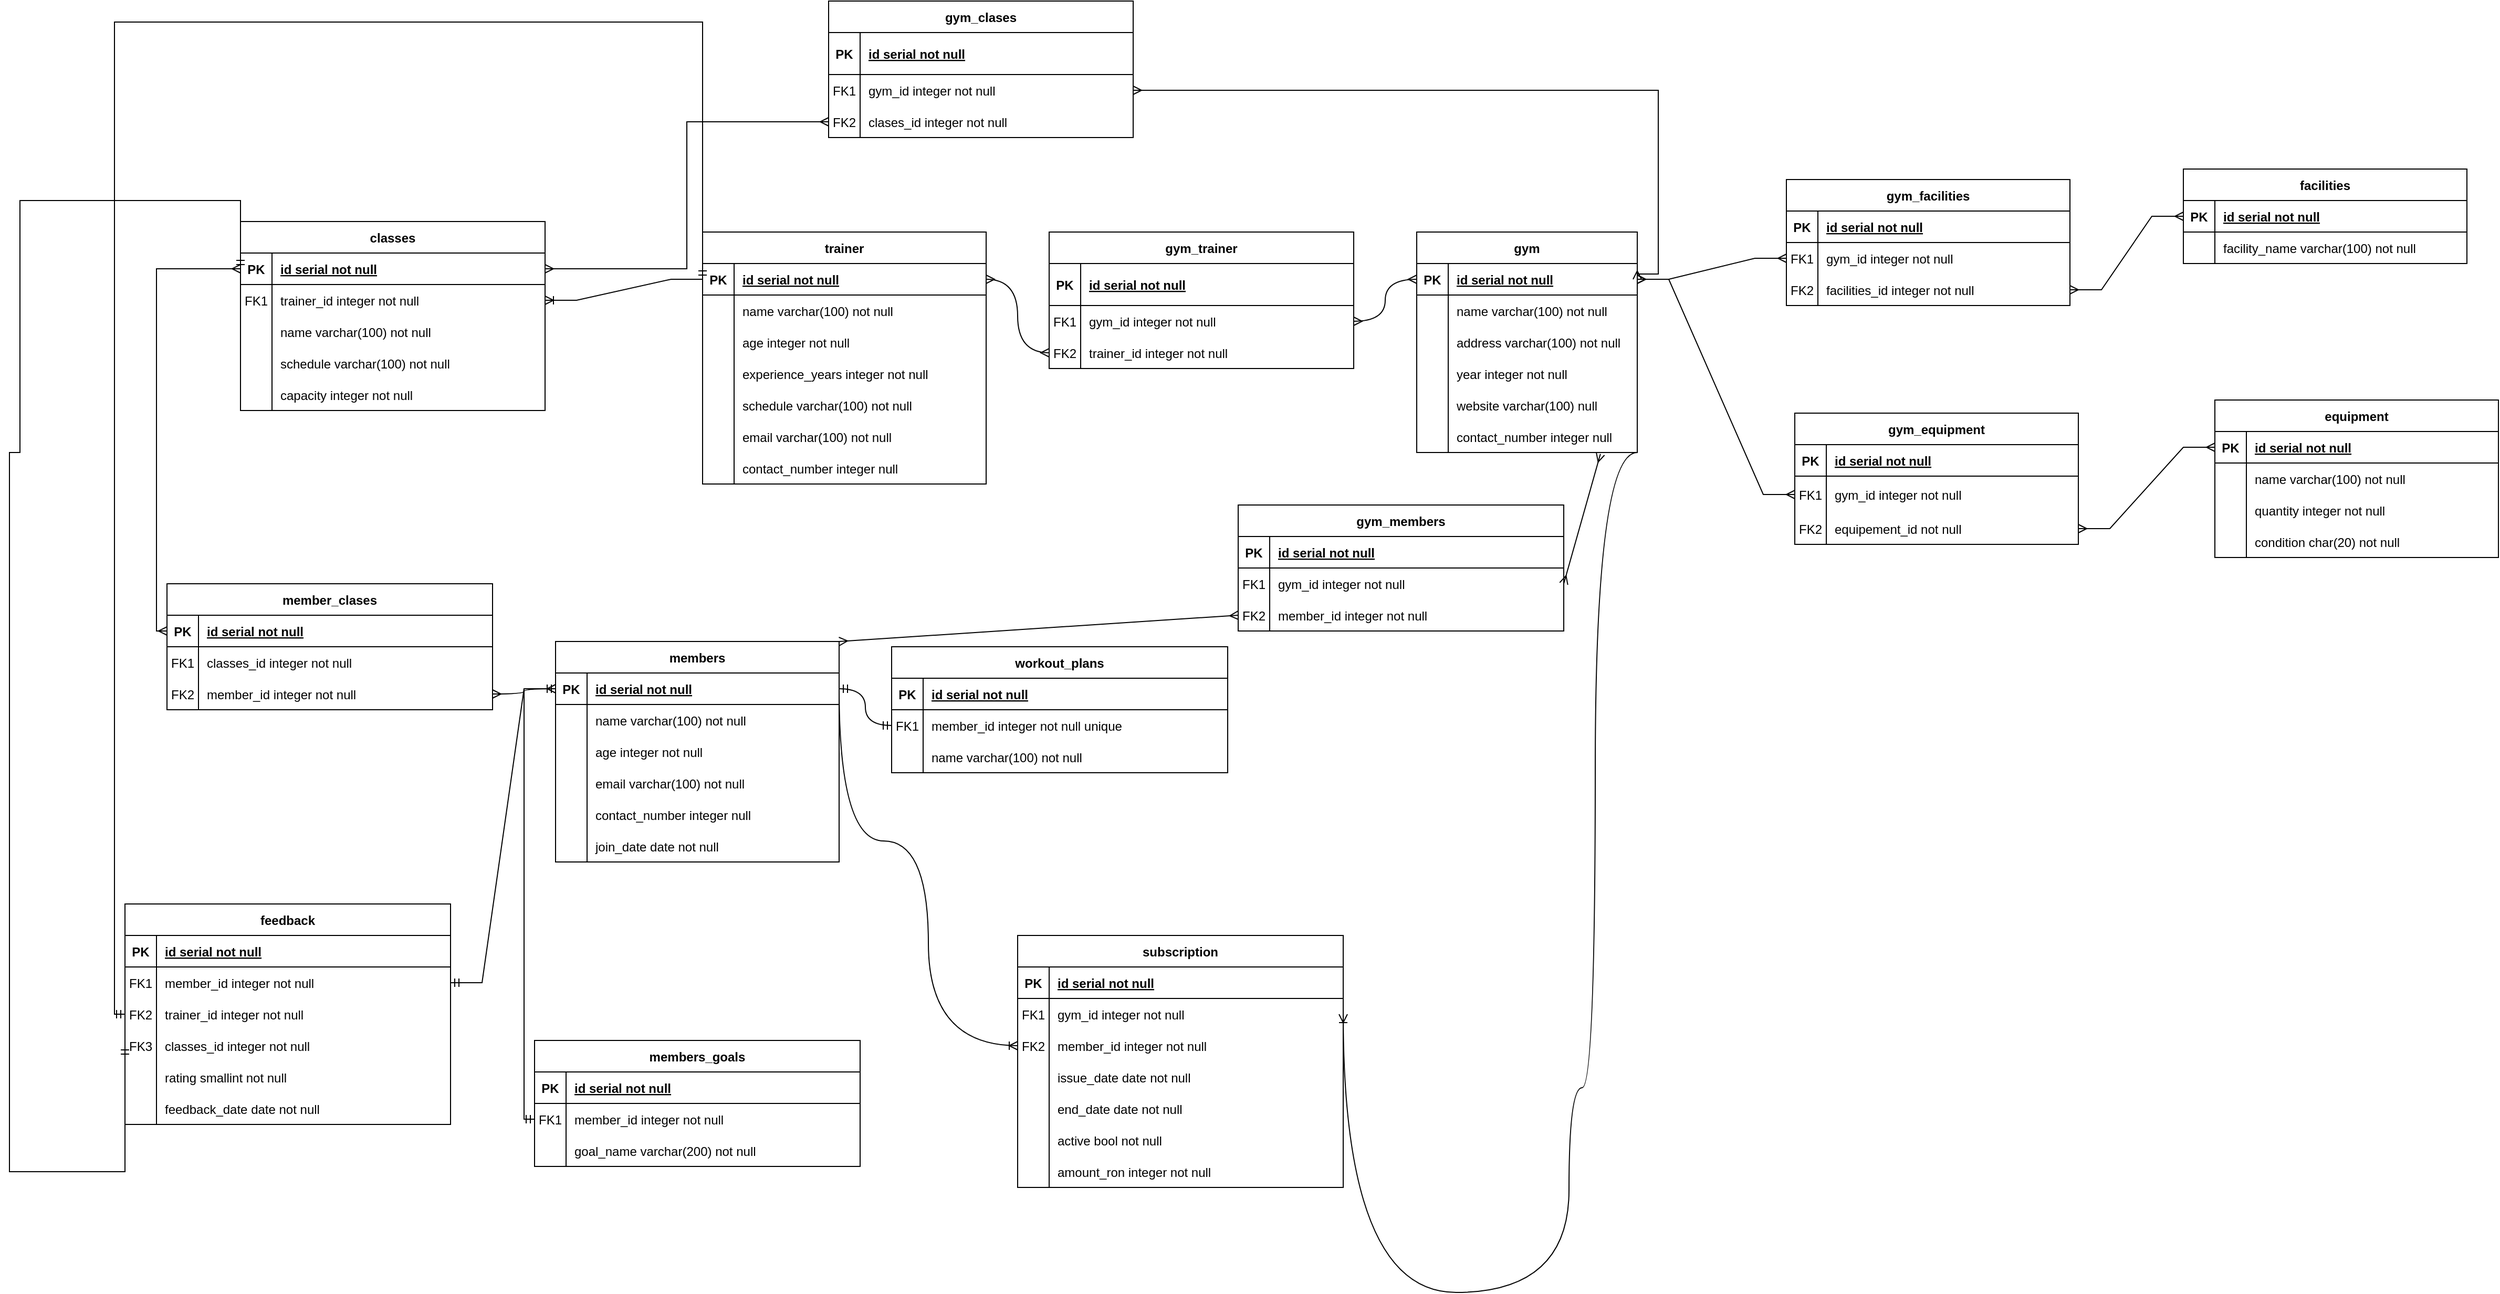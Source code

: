 <mxfile version="23.0.1" type="github">
  <diagram name="Pagină-1" id="eksprEbZWv-Ja2PRKMn9">
    <mxGraphModel dx="5348" dy="2371" grid="1" gridSize="10" guides="1" tooltips="1" connect="1" arrows="1" fold="1" page="1" pageScale="1" pageWidth="827" pageHeight="1169" math="0" shadow="0">
      <root>
        <mxCell id="0" />
        <mxCell id="1" parent="0" />
        <mxCell id="Ik6os1W8r2XMuE1Rq0Y_-1" value="gym" style="shape=table;startSize=30;container=1;collapsible=1;childLayout=tableLayout;fixedRows=1;rowLines=0;fontStyle=1;align=center;resizeLast=1;" parent="1" vertex="1">
          <mxGeometry x="-900" y="20" width="210" height="210" as="geometry" />
        </mxCell>
        <mxCell id="Ik6os1W8r2XMuE1Rq0Y_-2" value="" style="shape=tableRow;horizontal=0;startSize=0;swimlaneHead=0;swimlaneBody=0;fillColor=none;collapsible=0;dropTarget=0;points=[[0,0.5],[1,0.5]];portConstraint=eastwest;strokeColor=inherit;top=0;left=0;right=0;bottom=1;" parent="Ik6os1W8r2XMuE1Rq0Y_-1" vertex="1">
          <mxGeometry y="30" width="210" height="30" as="geometry" />
        </mxCell>
        <mxCell id="Ik6os1W8r2XMuE1Rq0Y_-3" value="PK" style="shape=partialRectangle;overflow=hidden;connectable=0;fillColor=none;strokeColor=inherit;top=0;left=0;bottom=0;right=0;fontStyle=1;" parent="Ik6os1W8r2XMuE1Rq0Y_-2" vertex="1">
          <mxGeometry width="30" height="30" as="geometry">
            <mxRectangle width="30" height="30" as="alternateBounds" />
          </mxGeometry>
        </mxCell>
        <mxCell id="Ik6os1W8r2XMuE1Rq0Y_-4" value="id serial not null" style="shape=partialRectangle;overflow=hidden;connectable=0;fillColor=none;align=left;strokeColor=inherit;top=0;left=0;bottom=0;right=0;spacingLeft=6;fontStyle=5;" parent="Ik6os1W8r2XMuE1Rq0Y_-2" vertex="1">
          <mxGeometry x="30" width="180" height="30" as="geometry">
            <mxRectangle width="180" height="30" as="alternateBounds" />
          </mxGeometry>
        </mxCell>
        <mxCell id="Ik6os1W8r2XMuE1Rq0Y_-5" value="" style="shape=tableRow;horizontal=0;startSize=0;swimlaneHead=0;swimlaneBody=0;fillColor=none;collapsible=0;dropTarget=0;points=[[0,0.5],[1,0.5]];portConstraint=eastwest;strokeColor=inherit;top=0;left=0;right=0;bottom=0;" parent="Ik6os1W8r2XMuE1Rq0Y_-1" vertex="1">
          <mxGeometry y="60" width="210" height="30" as="geometry" />
        </mxCell>
        <mxCell id="Ik6os1W8r2XMuE1Rq0Y_-6" value="" style="shape=partialRectangle;overflow=hidden;connectable=0;fillColor=none;strokeColor=inherit;top=0;left=0;bottom=0;right=0;" parent="Ik6os1W8r2XMuE1Rq0Y_-5" vertex="1">
          <mxGeometry width="30" height="30" as="geometry">
            <mxRectangle width="30" height="30" as="alternateBounds" />
          </mxGeometry>
        </mxCell>
        <mxCell id="Ik6os1W8r2XMuE1Rq0Y_-7" value="name varchar(100) not null" style="shape=partialRectangle;overflow=hidden;connectable=0;fillColor=none;align=left;strokeColor=inherit;top=0;left=0;bottom=0;right=0;spacingLeft=6;" parent="Ik6os1W8r2XMuE1Rq0Y_-5" vertex="1">
          <mxGeometry x="30" width="180" height="30" as="geometry">
            <mxRectangle width="180" height="30" as="alternateBounds" />
          </mxGeometry>
        </mxCell>
        <mxCell id="Ik6os1W8r2XMuE1Rq0Y_-8" value="" style="shape=tableRow;horizontal=0;startSize=0;swimlaneHead=0;swimlaneBody=0;fillColor=none;collapsible=0;dropTarget=0;points=[[0,0.5],[1,0.5]];portConstraint=eastwest;strokeColor=inherit;top=0;left=0;right=0;bottom=0;" parent="Ik6os1W8r2XMuE1Rq0Y_-1" vertex="1">
          <mxGeometry y="90" width="210" height="30" as="geometry" />
        </mxCell>
        <mxCell id="Ik6os1W8r2XMuE1Rq0Y_-9" value="" style="shape=partialRectangle;overflow=hidden;connectable=0;fillColor=none;strokeColor=inherit;top=0;left=0;bottom=0;right=0;" parent="Ik6os1W8r2XMuE1Rq0Y_-8" vertex="1">
          <mxGeometry width="30" height="30" as="geometry">
            <mxRectangle width="30" height="30" as="alternateBounds" />
          </mxGeometry>
        </mxCell>
        <mxCell id="Ik6os1W8r2XMuE1Rq0Y_-10" value="address varchar(100) not null" style="shape=partialRectangle;overflow=hidden;connectable=0;fillColor=none;align=left;strokeColor=inherit;top=0;left=0;bottom=0;right=0;spacingLeft=6;" parent="Ik6os1W8r2XMuE1Rq0Y_-8" vertex="1">
          <mxGeometry x="30" width="180" height="30" as="geometry">
            <mxRectangle width="180" height="30" as="alternateBounds" />
          </mxGeometry>
        </mxCell>
        <mxCell id="Ik6os1W8r2XMuE1Rq0Y_-11" value="" style="shape=tableRow;horizontal=0;startSize=0;swimlaneHead=0;swimlaneBody=0;fillColor=none;collapsible=0;dropTarget=0;points=[[0,0.5],[1,0.5]];portConstraint=eastwest;strokeColor=inherit;top=0;left=0;right=0;bottom=0;" parent="Ik6os1W8r2XMuE1Rq0Y_-1" vertex="1">
          <mxGeometry y="120" width="210" height="30" as="geometry" />
        </mxCell>
        <mxCell id="Ik6os1W8r2XMuE1Rq0Y_-12" value="" style="shape=partialRectangle;overflow=hidden;connectable=0;fillColor=none;strokeColor=inherit;top=0;left=0;bottom=0;right=0;" parent="Ik6os1W8r2XMuE1Rq0Y_-11" vertex="1">
          <mxGeometry width="30" height="30" as="geometry">
            <mxRectangle width="30" height="30" as="alternateBounds" />
          </mxGeometry>
        </mxCell>
        <mxCell id="Ik6os1W8r2XMuE1Rq0Y_-13" value="year integer not null" style="shape=partialRectangle;overflow=hidden;connectable=0;fillColor=none;align=left;strokeColor=inherit;top=0;left=0;bottom=0;right=0;spacingLeft=6;" parent="Ik6os1W8r2XMuE1Rq0Y_-11" vertex="1">
          <mxGeometry x="30" width="180" height="30" as="geometry">
            <mxRectangle width="180" height="30" as="alternateBounds" />
          </mxGeometry>
        </mxCell>
        <mxCell id="Ik6os1W8r2XMuE1Rq0Y_-14" value="" style="shape=tableRow;horizontal=0;startSize=0;swimlaneHead=0;swimlaneBody=0;fillColor=none;collapsible=0;dropTarget=0;points=[[0,0.5],[1,0.5]];portConstraint=eastwest;strokeColor=inherit;top=0;left=0;right=0;bottom=0;" parent="Ik6os1W8r2XMuE1Rq0Y_-1" vertex="1">
          <mxGeometry y="150" width="210" height="30" as="geometry" />
        </mxCell>
        <mxCell id="Ik6os1W8r2XMuE1Rq0Y_-15" value="" style="shape=partialRectangle;overflow=hidden;connectable=0;fillColor=none;strokeColor=inherit;top=0;left=0;bottom=0;right=0;" parent="Ik6os1W8r2XMuE1Rq0Y_-14" vertex="1">
          <mxGeometry width="30" height="30" as="geometry">
            <mxRectangle width="30" height="30" as="alternateBounds" />
          </mxGeometry>
        </mxCell>
        <mxCell id="Ik6os1W8r2XMuE1Rq0Y_-16" value="website varchar(100) null" style="shape=partialRectangle;overflow=hidden;connectable=0;fillColor=none;align=left;strokeColor=inherit;top=0;left=0;bottom=0;right=0;spacingLeft=6;" parent="Ik6os1W8r2XMuE1Rq0Y_-14" vertex="1">
          <mxGeometry x="30" width="180" height="30" as="geometry">
            <mxRectangle width="180" height="30" as="alternateBounds" />
          </mxGeometry>
        </mxCell>
        <mxCell id="Ik6os1W8r2XMuE1Rq0Y_-17" value="" style="shape=tableRow;horizontal=0;startSize=0;swimlaneHead=0;swimlaneBody=0;fillColor=none;collapsible=0;dropTarget=0;points=[[0,0.5],[1,0.5]];portConstraint=eastwest;strokeColor=inherit;top=0;left=0;right=0;bottom=0;" parent="Ik6os1W8r2XMuE1Rq0Y_-1" vertex="1">
          <mxGeometry y="180" width="210" height="30" as="geometry" />
        </mxCell>
        <mxCell id="Ik6os1W8r2XMuE1Rq0Y_-18" value="" style="shape=partialRectangle;overflow=hidden;connectable=0;fillColor=none;strokeColor=inherit;top=0;left=0;bottom=0;right=0;" parent="Ik6os1W8r2XMuE1Rq0Y_-17" vertex="1">
          <mxGeometry width="30" height="30" as="geometry">
            <mxRectangle width="30" height="30" as="alternateBounds" />
          </mxGeometry>
        </mxCell>
        <mxCell id="Ik6os1W8r2XMuE1Rq0Y_-19" value="contact_number integer null" style="shape=partialRectangle;overflow=hidden;connectable=0;fillColor=none;align=left;strokeColor=inherit;top=0;left=0;bottom=0;right=0;spacingLeft=6;" parent="Ik6os1W8r2XMuE1Rq0Y_-17" vertex="1">
          <mxGeometry x="30" width="180" height="30" as="geometry">
            <mxRectangle width="180" height="30" as="alternateBounds" />
          </mxGeometry>
        </mxCell>
        <mxCell id="Ik6os1W8r2XMuE1Rq0Y_-20" value="trainer" style="shape=table;startSize=30;container=1;collapsible=1;childLayout=tableLayout;fixedRows=1;rowLines=0;fontStyle=1;align=center;resizeLast=1;" parent="1" vertex="1">
          <mxGeometry x="-1580" y="20" width="270" height="240" as="geometry" />
        </mxCell>
        <mxCell id="Ik6os1W8r2XMuE1Rq0Y_-21" value="" style="shape=tableRow;horizontal=0;startSize=0;swimlaneHead=0;swimlaneBody=0;fillColor=none;collapsible=0;dropTarget=0;points=[[0,0.5],[1,0.5]];portConstraint=eastwest;strokeColor=inherit;top=0;left=0;right=0;bottom=1;" parent="Ik6os1W8r2XMuE1Rq0Y_-20" vertex="1">
          <mxGeometry y="30" width="270" height="30" as="geometry" />
        </mxCell>
        <mxCell id="Ik6os1W8r2XMuE1Rq0Y_-22" value="PK" style="shape=partialRectangle;overflow=hidden;connectable=0;fillColor=none;strokeColor=inherit;top=0;left=0;bottom=0;right=0;fontStyle=1;" parent="Ik6os1W8r2XMuE1Rq0Y_-21" vertex="1">
          <mxGeometry width="30" height="30" as="geometry">
            <mxRectangle width="30" height="30" as="alternateBounds" />
          </mxGeometry>
        </mxCell>
        <mxCell id="Ik6os1W8r2XMuE1Rq0Y_-23" value="id serial not null" style="shape=partialRectangle;overflow=hidden;connectable=0;fillColor=none;align=left;strokeColor=inherit;top=0;left=0;bottom=0;right=0;spacingLeft=6;fontStyle=5;" parent="Ik6os1W8r2XMuE1Rq0Y_-21" vertex="1">
          <mxGeometry x="30" width="240" height="30" as="geometry">
            <mxRectangle width="240" height="30" as="alternateBounds" />
          </mxGeometry>
        </mxCell>
        <mxCell id="Ik6os1W8r2XMuE1Rq0Y_-24" value="" style="shape=tableRow;horizontal=0;startSize=0;swimlaneHead=0;swimlaneBody=0;fillColor=none;collapsible=0;dropTarget=0;points=[[0,0.5],[1,0.5]];portConstraint=eastwest;strokeColor=inherit;top=0;left=0;right=0;bottom=0;" parent="Ik6os1W8r2XMuE1Rq0Y_-20" vertex="1">
          <mxGeometry y="60" width="270" height="30" as="geometry" />
        </mxCell>
        <mxCell id="Ik6os1W8r2XMuE1Rq0Y_-25" value="" style="shape=partialRectangle;overflow=hidden;connectable=0;fillColor=none;strokeColor=inherit;top=0;left=0;bottom=0;right=0;" parent="Ik6os1W8r2XMuE1Rq0Y_-24" vertex="1">
          <mxGeometry width="30" height="30" as="geometry">
            <mxRectangle width="30" height="30" as="alternateBounds" />
          </mxGeometry>
        </mxCell>
        <mxCell id="Ik6os1W8r2XMuE1Rq0Y_-26" value="name varchar(100) not null" style="shape=partialRectangle;overflow=hidden;connectable=0;fillColor=none;align=left;strokeColor=inherit;top=0;left=0;bottom=0;right=0;spacingLeft=6;" parent="Ik6os1W8r2XMuE1Rq0Y_-24" vertex="1">
          <mxGeometry x="30" width="240" height="30" as="geometry">
            <mxRectangle width="240" height="30" as="alternateBounds" />
          </mxGeometry>
        </mxCell>
        <mxCell id="Ik6os1W8r2XMuE1Rq0Y_-27" value="" style="shape=tableRow;horizontal=0;startSize=0;swimlaneHead=0;swimlaneBody=0;fillColor=none;collapsible=0;dropTarget=0;points=[[0,0.5],[1,0.5]];portConstraint=eastwest;strokeColor=inherit;top=0;left=0;right=0;bottom=0;" parent="Ik6os1W8r2XMuE1Rq0Y_-20" vertex="1">
          <mxGeometry y="90" width="270" height="30" as="geometry" />
        </mxCell>
        <mxCell id="Ik6os1W8r2XMuE1Rq0Y_-28" value="" style="shape=partialRectangle;overflow=hidden;connectable=0;fillColor=none;strokeColor=inherit;top=0;left=0;bottom=0;right=0;" parent="Ik6os1W8r2XMuE1Rq0Y_-27" vertex="1">
          <mxGeometry width="30" height="30" as="geometry">
            <mxRectangle width="30" height="30" as="alternateBounds" />
          </mxGeometry>
        </mxCell>
        <mxCell id="Ik6os1W8r2XMuE1Rq0Y_-29" value="age integer not null" style="shape=partialRectangle;overflow=hidden;connectable=0;fillColor=none;align=left;strokeColor=inherit;top=0;left=0;bottom=0;right=0;spacingLeft=6;" parent="Ik6os1W8r2XMuE1Rq0Y_-27" vertex="1">
          <mxGeometry x="30" width="240" height="30" as="geometry">
            <mxRectangle width="240" height="30" as="alternateBounds" />
          </mxGeometry>
        </mxCell>
        <mxCell id="Ik6os1W8r2XMuE1Rq0Y_-30" value="" style="shape=tableRow;horizontal=0;startSize=0;swimlaneHead=0;swimlaneBody=0;fillColor=none;collapsible=0;dropTarget=0;points=[[0,0.5],[1,0.5]];portConstraint=eastwest;strokeColor=inherit;top=0;left=0;right=0;bottom=0;" parent="Ik6os1W8r2XMuE1Rq0Y_-20" vertex="1">
          <mxGeometry y="120" width="270" height="30" as="geometry" />
        </mxCell>
        <mxCell id="Ik6os1W8r2XMuE1Rq0Y_-31" value="" style="shape=partialRectangle;overflow=hidden;connectable=0;fillColor=none;strokeColor=inherit;top=0;left=0;bottom=0;right=0;" parent="Ik6os1W8r2XMuE1Rq0Y_-30" vertex="1">
          <mxGeometry width="30" height="30" as="geometry">
            <mxRectangle width="30" height="30" as="alternateBounds" />
          </mxGeometry>
        </mxCell>
        <mxCell id="Ik6os1W8r2XMuE1Rq0Y_-32" value="experience_years integer not null" style="shape=partialRectangle;overflow=hidden;connectable=0;fillColor=none;align=left;strokeColor=inherit;top=0;left=0;bottom=0;right=0;spacingLeft=6;" parent="Ik6os1W8r2XMuE1Rq0Y_-30" vertex="1">
          <mxGeometry x="30" width="240" height="30" as="geometry">
            <mxRectangle width="240" height="30" as="alternateBounds" />
          </mxGeometry>
        </mxCell>
        <mxCell id="Ik6os1W8r2XMuE1Rq0Y_-33" value="" style="shape=tableRow;horizontal=0;startSize=0;swimlaneHead=0;swimlaneBody=0;fillColor=none;collapsible=0;dropTarget=0;points=[[0,0.5],[1,0.5]];portConstraint=eastwest;strokeColor=inherit;top=0;left=0;right=0;bottom=0;" parent="Ik6os1W8r2XMuE1Rq0Y_-20" vertex="1">
          <mxGeometry y="150" width="270" height="30" as="geometry" />
        </mxCell>
        <mxCell id="Ik6os1W8r2XMuE1Rq0Y_-34" value="" style="shape=partialRectangle;overflow=hidden;connectable=0;fillColor=none;strokeColor=inherit;top=0;left=0;bottom=0;right=0;" parent="Ik6os1W8r2XMuE1Rq0Y_-33" vertex="1">
          <mxGeometry width="30" height="30" as="geometry">
            <mxRectangle width="30" height="30" as="alternateBounds" />
          </mxGeometry>
        </mxCell>
        <mxCell id="Ik6os1W8r2XMuE1Rq0Y_-35" value="schedule varchar(100) not null" style="shape=partialRectangle;overflow=hidden;connectable=0;fillColor=none;align=left;strokeColor=inherit;top=0;left=0;bottom=0;right=0;spacingLeft=6;" parent="Ik6os1W8r2XMuE1Rq0Y_-33" vertex="1">
          <mxGeometry x="30" width="240" height="30" as="geometry">
            <mxRectangle width="240" height="30" as="alternateBounds" />
          </mxGeometry>
        </mxCell>
        <mxCell id="Ik6os1W8r2XMuE1Rq0Y_-36" value="" style="shape=tableRow;horizontal=0;startSize=0;swimlaneHead=0;swimlaneBody=0;fillColor=none;collapsible=0;dropTarget=0;points=[[0,0.5],[1,0.5]];portConstraint=eastwest;strokeColor=inherit;top=0;left=0;right=0;bottom=0;" parent="Ik6os1W8r2XMuE1Rq0Y_-20" vertex="1">
          <mxGeometry y="180" width="270" height="30" as="geometry" />
        </mxCell>
        <mxCell id="Ik6os1W8r2XMuE1Rq0Y_-37" value="" style="shape=partialRectangle;overflow=hidden;connectable=0;fillColor=none;strokeColor=inherit;top=0;left=0;bottom=0;right=0;" parent="Ik6os1W8r2XMuE1Rq0Y_-36" vertex="1">
          <mxGeometry width="30" height="30" as="geometry">
            <mxRectangle width="30" height="30" as="alternateBounds" />
          </mxGeometry>
        </mxCell>
        <mxCell id="Ik6os1W8r2XMuE1Rq0Y_-38" value="email varchar(100) not null" style="shape=partialRectangle;overflow=hidden;connectable=0;fillColor=none;align=left;strokeColor=inherit;top=0;left=0;bottom=0;right=0;spacingLeft=6;" parent="Ik6os1W8r2XMuE1Rq0Y_-36" vertex="1">
          <mxGeometry x="30" width="240" height="30" as="geometry">
            <mxRectangle width="240" height="30" as="alternateBounds" />
          </mxGeometry>
        </mxCell>
        <mxCell id="Ik6os1W8r2XMuE1Rq0Y_-39" value="" style="shape=tableRow;horizontal=0;startSize=0;swimlaneHead=0;swimlaneBody=0;fillColor=none;collapsible=0;dropTarget=0;points=[[0,0.5],[1,0.5]];portConstraint=eastwest;strokeColor=inherit;top=0;left=0;right=0;bottom=0;" parent="Ik6os1W8r2XMuE1Rq0Y_-20" vertex="1">
          <mxGeometry y="210" width="270" height="30" as="geometry" />
        </mxCell>
        <mxCell id="Ik6os1W8r2XMuE1Rq0Y_-40" value="" style="shape=partialRectangle;overflow=hidden;connectable=0;fillColor=none;strokeColor=inherit;top=0;left=0;bottom=0;right=0;" parent="Ik6os1W8r2XMuE1Rq0Y_-39" vertex="1">
          <mxGeometry width="30" height="30" as="geometry">
            <mxRectangle width="30" height="30" as="alternateBounds" />
          </mxGeometry>
        </mxCell>
        <mxCell id="Ik6os1W8r2XMuE1Rq0Y_-41" value="contact_number integer null" style="shape=partialRectangle;overflow=hidden;connectable=0;fillColor=none;align=left;strokeColor=inherit;top=0;left=0;bottom=0;right=0;spacingLeft=6;" parent="Ik6os1W8r2XMuE1Rq0Y_-39" vertex="1">
          <mxGeometry x="30" width="240" height="30" as="geometry">
            <mxRectangle width="240" height="30" as="alternateBounds" />
          </mxGeometry>
        </mxCell>
        <mxCell id="Ik6os1W8r2XMuE1Rq0Y_-42" value="members" style="shape=table;startSize=30;container=1;collapsible=1;childLayout=tableLayout;fixedRows=1;rowLines=0;fontStyle=1;align=center;resizeLast=1;" parent="1" vertex="1">
          <mxGeometry x="-1720" y="410" width="270" height="210" as="geometry" />
        </mxCell>
        <mxCell id="Ik6os1W8r2XMuE1Rq0Y_-43" value="" style="shape=tableRow;horizontal=0;startSize=0;swimlaneHead=0;swimlaneBody=0;fillColor=none;collapsible=0;dropTarget=0;points=[[0,0.5],[1,0.5]];portConstraint=eastwest;strokeColor=inherit;top=0;left=0;right=0;bottom=1;" parent="Ik6os1W8r2XMuE1Rq0Y_-42" vertex="1">
          <mxGeometry y="30" width="270" height="30" as="geometry" />
        </mxCell>
        <mxCell id="Ik6os1W8r2XMuE1Rq0Y_-44" value="PK" style="shape=partialRectangle;overflow=hidden;connectable=0;fillColor=none;strokeColor=inherit;top=0;left=0;bottom=0;right=0;fontStyle=1;" parent="Ik6os1W8r2XMuE1Rq0Y_-43" vertex="1">
          <mxGeometry width="30" height="30" as="geometry">
            <mxRectangle width="30" height="30" as="alternateBounds" />
          </mxGeometry>
        </mxCell>
        <mxCell id="Ik6os1W8r2XMuE1Rq0Y_-45" value="id serial not null" style="shape=partialRectangle;overflow=hidden;connectable=0;fillColor=none;align=left;strokeColor=inherit;top=0;left=0;bottom=0;right=0;spacingLeft=6;fontStyle=5;" parent="Ik6os1W8r2XMuE1Rq0Y_-43" vertex="1">
          <mxGeometry x="30" width="240" height="30" as="geometry">
            <mxRectangle width="240" height="30" as="alternateBounds" />
          </mxGeometry>
        </mxCell>
        <mxCell id="Ik6os1W8r2XMuE1Rq0Y_-46" value="" style="shape=tableRow;horizontal=0;startSize=0;swimlaneHead=0;swimlaneBody=0;fillColor=none;collapsible=0;dropTarget=0;points=[[0,0.5],[1,0.5]];portConstraint=eastwest;strokeColor=inherit;top=0;left=0;right=0;bottom=0;" parent="Ik6os1W8r2XMuE1Rq0Y_-42" vertex="1">
          <mxGeometry y="60" width="270" height="30" as="geometry" />
        </mxCell>
        <mxCell id="Ik6os1W8r2XMuE1Rq0Y_-47" value="" style="shape=partialRectangle;overflow=hidden;connectable=0;fillColor=none;strokeColor=inherit;top=0;left=0;bottom=0;right=0;" parent="Ik6os1W8r2XMuE1Rq0Y_-46" vertex="1">
          <mxGeometry width="30" height="30" as="geometry">
            <mxRectangle width="30" height="30" as="alternateBounds" />
          </mxGeometry>
        </mxCell>
        <mxCell id="Ik6os1W8r2XMuE1Rq0Y_-48" value="name varchar(100) not null" style="shape=partialRectangle;overflow=hidden;connectable=0;fillColor=none;align=left;strokeColor=inherit;top=0;left=0;bottom=0;right=0;spacingLeft=6;" parent="Ik6os1W8r2XMuE1Rq0Y_-46" vertex="1">
          <mxGeometry x="30" width="240" height="30" as="geometry">
            <mxRectangle width="240" height="30" as="alternateBounds" />
          </mxGeometry>
        </mxCell>
        <mxCell id="Ik6os1W8r2XMuE1Rq0Y_-49" value="" style="shape=tableRow;horizontal=0;startSize=0;swimlaneHead=0;swimlaneBody=0;fillColor=none;collapsible=0;dropTarget=0;points=[[0,0.5],[1,0.5]];portConstraint=eastwest;strokeColor=inherit;top=0;left=0;right=0;bottom=0;" parent="Ik6os1W8r2XMuE1Rq0Y_-42" vertex="1">
          <mxGeometry y="90" width="270" height="30" as="geometry" />
        </mxCell>
        <mxCell id="Ik6os1W8r2XMuE1Rq0Y_-50" value="" style="shape=partialRectangle;overflow=hidden;connectable=0;fillColor=none;strokeColor=inherit;top=0;left=0;bottom=0;right=0;" parent="Ik6os1W8r2XMuE1Rq0Y_-49" vertex="1">
          <mxGeometry width="30" height="30" as="geometry">
            <mxRectangle width="30" height="30" as="alternateBounds" />
          </mxGeometry>
        </mxCell>
        <mxCell id="Ik6os1W8r2XMuE1Rq0Y_-51" value="age integer not null" style="shape=partialRectangle;overflow=hidden;connectable=0;fillColor=none;align=left;strokeColor=inherit;top=0;left=0;bottom=0;right=0;spacingLeft=6;" parent="Ik6os1W8r2XMuE1Rq0Y_-49" vertex="1">
          <mxGeometry x="30" width="240" height="30" as="geometry">
            <mxRectangle width="240" height="30" as="alternateBounds" />
          </mxGeometry>
        </mxCell>
        <mxCell id="Ik6os1W8r2XMuE1Rq0Y_-52" value="" style="shape=tableRow;horizontal=0;startSize=0;swimlaneHead=0;swimlaneBody=0;fillColor=none;collapsible=0;dropTarget=0;points=[[0,0.5],[1,0.5]];portConstraint=eastwest;strokeColor=inherit;top=0;left=0;right=0;bottom=0;" parent="Ik6os1W8r2XMuE1Rq0Y_-42" vertex="1">
          <mxGeometry y="120" width="270" height="30" as="geometry" />
        </mxCell>
        <mxCell id="Ik6os1W8r2XMuE1Rq0Y_-53" value="" style="shape=partialRectangle;overflow=hidden;connectable=0;fillColor=none;strokeColor=inherit;top=0;left=0;bottom=0;right=0;" parent="Ik6os1W8r2XMuE1Rq0Y_-52" vertex="1">
          <mxGeometry width="30" height="30" as="geometry">
            <mxRectangle width="30" height="30" as="alternateBounds" />
          </mxGeometry>
        </mxCell>
        <mxCell id="Ik6os1W8r2XMuE1Rq0Y_-54" value="email varchar(100) not null" style="shape=partialRectangle;overflow=hidden;connectable=0;fillColor=none;align=left;strokeColor=inherit;top=0;left=0;bottom=0;right=0;spacingLeft=6;" parent="Ik6os1W8r2XMuE1Rq0Y_-52" vertex="1">
          <mxGeometry x="30" width="240" height="30" as="geometry">
            <mxRectangle width="240" height="30" as="alternateBounds" />
          </mxGeometry>
        </mxCell>
        <mxCell id="Ik6os1W8r2XMuE1Rq0Y_-55" value="" style="shape=tableRow;horizontal=0;startSize=0;swimlaneHead=0;swimlaneBody=0;fillColor=none;collapsible=0;dropTarget=0;points=[[0,0.5],[1,0.5]];portConstraint=eastwest;strokeColor=inherit;top=0;left=0;right=0;bottom=0;" parent="Ik6os1W8r2XMuE1Rq0Y_-42" vertex="1">
          <mxGeometry y="150" width="270" height="30" as="geometry" />
        </mxCell>
        <mxCell id="Ik6os1W8r2XMuE1Rq0Y_-56" value="" style="shape=partialRectangle;overflow=hidden;connectable=0;fillColor=none;strokeColor=inherit;top=0;left=0;bottom=0;right=0;" parent="Ik6os1W8r2XMuE1Rq0Y_-55" vertex="1">
          <mxGeometry width="30" height="30" as="geometry">
            <mxRectangle width="30" height="30" as="alternateBounds" />
          </mxGeometry>
        </mxCell>
        <mxCell id="Ik6os1W8r2XMuE1Rq0Y_-57" value="contact_number integer null" style="shape=partialRectangle;overflow=hidden;connectable=0;fillColor=none;align=left;strokeColor=inherit;top=0;left=0;bottom=0;right=0;spacingLeft=6;" parent="Ik6os1W8r2XMuE1Rq0Y_-55" vertex="1">
          <mxGeometry x="30" width="240" height="30" as="geometry">
            <mxRectangle width="240" height="30" as="alternateBounds" />
          </mxGeometry>
        </mxCell>
        <mxCell id="Ik6os1W8r2XMuE1Rq0Y_-58" value="" style="shape=tableRow;horizontal=0;startSize=0;swimlaneHead=0;swimlaneBody=0;fillColor=none;collapsible=0;dropTarget=0;points=[[0,0.5],[1,0.5]];portConstraint=eastwest;strokeColor=inherit;top=0;left=0;right=0;bottom=0;" parent="Ik6os1W8r2XMuE1Rq0Y_-42" vertex="1">
          <mxGeometry y="180" width="270" height="30" as="geometry" />
        </mxCell>
        <mxCell id="Ik6os1W8r2XMuE1Rq0Y_-59" value="" style="shape=partialRectangle;overflow=hidden;connectable=0;fillColor=none;strokeColor=inherit;top=0;left=0;bottom=0;right=0;" parent="Ik6os1W8r2XMuE1Rq0Y_-58" vertex="1">
          <mxGeometry width="30" height="30" as="geometry">
            <mxRectangle width="30" height="30" as="alternateBounds" />
          </mxGeometry>
        </mxCell>
        <mxCell id="Ik6os1W8r2XMuE1Rq0Y_-60" value="join_date date not null" style="shape=partialRectangle;overflow=hidden;connectable=0;fillColor=none;align=left;strokeColor=inherit;top=0;left=0;bottom=0;right=0;spacingLeft=6;" parent="Ik6os1W8r2XMuE1Rq0Y_-58" vertex="1">
          <mxGeometry x="30" width="240" height="30" as="geometry">
            <mxRectangle width="240" height="30" as="alternateBounds" />
          </mxGeometry>
        </mxCell>
        <mxCell id="Ik6os1W8r2XMuE1Rq0Y_-61" value="classes" style="shape=table;startSize=30;container=1;collapsible=1;childLayout=tableLayout;fixedRows=1;rowLines=0;fontStyle=1;align=center;resizeLast=1;" parent="1" vertex="1">
          <mxGeometry x="-2020" y="10" width="290" height="180" as="geometry" />
        </mxCell>
        <mxCell id="Ik6os1W8r2XMuE1Rq0Y_-62" value="" style="shape=tableRow;horizontal=0;startSize=0;swimlaneHead=0;swimlaneBody=0;fillColor=none;collapsible=0;dropTarget=0;points=[[0,0.5],[1,0.5]];portConstraint=eastwest;strokeColor=inherit;top=0;left=0;right=0;bottom=1;" parent="Ik6os1W8r2XMuE1Rq0Y_-61" vertex="1">
          <mxGeometry y="30" width="290" height="30" as="geometry" />
        </mxCell>
        <mxCell id="Ik6os1W8r2XMuE1Rq0Y_-63" value="PK" style="shape=partialRectangle;overflow=hidden;connectable=0;fillColor=none;strokeColor=inherit;top=0;left=0;bottom=0;right=0;fontStyle=1;" parent="Ik6os1W8r2XMuE1Rq0Y_-62" vertex="1">
          <mxGeometry width="30" height="30" as="geometry">
            <mxRectangle width="30" height="30" as="alternateBounds" />
          </mxGeometry>
        </mxCell>
        <mxCell id="Ik6os1W8r2XMuE1Rq0Y_-64" value="id serial not null" style="shape=partialRectangle;overflow=hidden;connectable=0;fillColor=none;align=left;strokeColor=inherit;top=0;left=0;bottom=0;right=0;spacingLeft=6;fontStyle=5;" parent="Ik6os1W8r2XMuE1Rq0Y_-62" vertex="1">
          <mxGeometry x="30" width="260" height="30" as="geometry">
            <mxRectangle width="260" height="30" as="alternateBounds" />
          </mxGeometry>
        </mxCell>
        <mxCell id="Ik6os1W8r2XMuE1Rq0Y_-65" value="" style="shape=tableRow;horizontal=0;startSize=0;swimlaneHead=0;swimlaneBody=0;fillColor=none;collapsible=0;dropTarget=0;points=[[0,0.5],[1,0.5]];portConstraint=eastwest;strokeColor=inherit;top=0;left=0;right=0;bottom=0;" parent="Ik6os1W8r2XMuE1Rq0Y_-61" vertex="1">
          <mxGeometry y="60" width="290" height="30" as="geometry" />
        </mxCell>
        <mxCell id="Ik6os1W8r2XMuE1Rq0Y_-66" value="FK1" style="shape=partialRectangle;overflow=hidden;connectable=0;fillColor=none;strokeColor=inherit;top=0;left=0;bottom=0;right=0;" parent="Ik6os1W8r2XMuE1Rq0Y_-65" vertex="1">
          <mxGeometry width="30" height="30" as="geometry">
            <mxRectangle width="30" height="30" as="alternateBounds" />
          </mxGeometry>
        </mxCell>
        <mxCell id="Ik6os1W8r2XMuE1Rq0Y_-67" value="trainer_id integer not null" style="shape=partialRectangle;overflow=hidden;connectable=0;fillColor=none;align=left;strokeColor=inherit;top=0;left=0;bottom=0;right=0;spacingLeft=6;" parent="Ik6os1W8r2XMuE1Rq0Y_-65" vertex="1">
          <mxGeometry x="30" width="260" height="30" as="geometry">
            <mxRectangle width="260" height="30" as="alternateBounds" />
          </mxGeometry>
        </mxCell>
        <mxCell id="Ik6os1W8r2XMuE1Rq0Y_-68" value="" style="shape=tableRow;horizontal=0;startSize=0;swimlaneHead=0;swimlaneBody=0;fillColor=none;collapsible=0;dropTarget=0;points=[[0,0.5],[1,0.5]];portConstraint=eastwest;strokeColor=inherit;top=0;left=0;right=0;bottom=0;" parent="Ik6os1W8r2XMuE1Rq0Y_-61" vertex="1">
          <mxGeometry y="90" width="290" height="30" as="geometry" />
        </mxCell>
        <mxCell id="Ik6os1W8r2XMuE1Rq0Y_-69" value="" style="shape=partialRectangle;overflow=hidden;connectable=0;fillColor=none;strokeColor=inherit;top=0;left=0;bottom=0;right=0;" parent="Ik6os1W8r2XMuE1Rq0Y_-68" vertex="1">
          <mxGeometry width="30" height="30" as="geometry">
            <mxRectangle width="30" height="30" as="alternateBounds" />
          </mxGeometry>
        </mxCell>
        <mxCell id="Ik6os1W8r2XMuE1Rq0Y_-70" value="name varchar(100) not null" style="shape=partialRectangle;overflow=hidden;connectable=0;fillColor=none;align=left;strokeColor=inherit;top=0;left=0;bottom=0;right=0;spacingLeft=6;" parent="Ik6os1W8r2XMuE1Rq0Y_-68" vertex="1">
          <mxGeometry x="30" width="260" height="30" as="geometry">
            <mxRectangle width="260" height="30" as="alternateBounds" />
          </mxGeometry>
        </mxCell>
        <mxCell id="Ik6os1W8r2XMuE1Rq0Y_-71" value="" style="shape=tableRow;horizontal=0;startSize=0;swimlaneHead=0;swimlaneBody=0;fillColor=none;collapsible=0;dropTarget=0;points=[[0,0.5],[1,0.5]];portConstraint=eastwest;strokeColor=inherit;top=0;left=0;right=0;bottom=0;" parent="Ik6os1W8r2XMuE1Rq0Y_-61" vertex="1">
          <mxGeometry y="120" width="290" height="30" as="geometry" />
        </mxCell>
        <mxCell id="Ik6os1W8r2XMuE1Rq0Y_-72" value="" style="shape=partialRectangle;overflow=hidden;connectable=0;fillColor=none;strokeColor=inherit;top=0;left=0;bottom=0;right=0;" parent="Ik6os1W8r2XMuE1Rq0Y_-71" vertex="1">
          <mxGeometry width="30" height="30" as="geometry">
            <mxRectangle width="30" height="30" as="alternateBounds" />
          </mxGeometry>
        </mxCell>
        <mxCell id="Ik6os1W8r2XMuE1Rq0Y_-73" value="schedule varchar(100) not null" style="shape=partialRectangle;overflow=hidden;connectable=0;fillColor=none;align=left;strokeColor=inherit;top=0;left=0;bottom=0;right=0;spacingLeft=6;" parent="Ik6os1W8r2XMuE1Rq0Y_-71" vertex="1">
          <mxGeometry x="30" width="260" height="30" as="geometry">
            <mxRectangle width="260" height="30" as="alternateBounds" />
          </mxGeometry>
        </mxCell>
        <mxCell id="Ik6os1W8r2XMuE1Rq0Y_-74" value="" style="shape=tableRow;horizontal=0;startSize=0;swimlaneHead=0;swimlaneBody=0;fillColor=none;collapsible=0;dropTarget=0;points=[[0,0.5],[1,0.5]];portConstraint=eastwest;strokeColor=inherit;top=0;left=0;right=0;bottom=0;" parent="Ik6os1W8r2XMuE1Rq0Y_-61" vertex="1">
          <mxGeometry y="150" width="290" height="30" as="geometry" />
        </mxCell>
        <mxCell id="Ik6os1W8r2XMuE1Rq0Y_-75" value="" style="shape=partialRectangle;overflow=hidden;connectable=0;fillColor=none;strokeColor=inherit;top=0;left=0;bottom=0;right=0;" parent="Ik6os1W8r2XMuE1Rq0Y_-74" vertex="1">
          <mxGeometry width="30" height="30" as="geometry">
            <mxRectangle width="30" height="30" as="alternateBounds" />
          </mxGeometry>
        </mxCell>
        <mxCell id="Ik6os1W8r2XMuE1Rq0Y_-76" value="capacity integer not null" style="shape=partialRectangle;overflow=hidden;connectable=0;fillColor=none;align=left;strokeColor=inherit;top=0;left=0;bottom=0;right=0;spacingLeft=6;" parent="Ik6os1W8r2XMuE1Rq0Y_-74" vertex="1">
          <mxGeometry x="30" width="260" height="30" as="geometry">
            <mxRectangle width="260" height="30" as="alternateBounds" />
          </mxGeometry>
        </mxCell>
        <mxCell id="Ik6os1W8r2XMuE1Rq0Y_-80" value="gym_trainer" style="shape=table;startSize=30;container=1;collapsible=1;childLayout=tableLayout;fixedRows=1;rowLines=0;fontStyle=1;align=center;resizeLast=1;" parent="1" vertex="1">
          <mxGeometry x="-1250" y="20" width="290" height="130.0" as="geometry" />
        </mxCell>
        <mxCell id="Ik6os1W8r2XMuE1Rq0Y_-81" value="" style="shape=tableRow;horizontal=0;startSize=0;swimlaneHead=0;swimlaneBody=0;fillColor=none;collapsible=0;dropTarget=0;points=[[0,0.5],[1,0.5]];portConstraint=eastwest;strokeColor=inherit;top=0;left=0;right=0;bottom=1;" parent="Ik6os1W8r2XMuE1Rq0Y_-80" vertex="1">
          <mxGeometry y="30" width="290" height="40" as="geometry" />
        </mxCell>
        <mxCell id="Ik6os1W8r2XMuE1Rq0Y_-82" value="PK" style="shape=partialRectangle;overflow=hidden;connectable=0;fillColor=none;strokeColor=inherit;top=0;left=0;bottom=0;right=0;fontStyle=1;" parent="Ik6os1W8r2XMuE1Rq0Y_-81" vertex="1">
          <mxGeometry width="30" height="40" as="geometry">
            <mxRectangle width="30" height="40" as="alternateBounds" />
          </mxGeometry>
        </mxCell>
        <mxCell id="Ik6os1W8r2XMuE1Rq0Y_-83" value="id serial not null" style="shape=partialRectangle;overflow=hidden;connectable=0;fillColor=none;align=left;strokeColor=inherit;top=0;left=0;bottom=0;right=0;spacingLeft=6;fontStyle=5;" parent="Ik6os1W8r2XMuE1Rq0Y_-81" vertex="1">
          <mxGeometry x="30" width="260" height="40" as="geometry">
            <mxRectangle width="260" height="40" as="alternateBounds" />
          </mxGeometry>
        </mxCell>
        <mxCell id="Ik6os1W8r2XMuE1Rq0Y_-84" value="" style="shape=tableRow;horizontal=0;startSize=0;swimlaneHead=0;swimlaneBody=0;fillColor=none;collapsible=0;dropTarget=0;points=[[0,0.5],[1,0.5]];portConstraint=eastwest;strokeColor=inherit;top=0;left=0;right=0;bottom=0;" parent="Ik6os1W8r2XMuE1Rq0Y_-80" vertex="1">
          <mxGeometry y="70" width="290" height="30" as="geometry" />
        </mxCell>
        <mxCell id="Ik6os1W8r2XMuE1Rq0Y_-85" value="FK1" style="shape=partialRectangle;overflow=hidden;connectable=0;fillColor=none;strokeColor=inherit;top=0;left=0;bottom=0;right=0;" parent="Ik6os1W8r2XMuE1Rq0Y_-84" vertex="1">
          <mxGeometry width="30" height="30" as="geometry">
            <mxRectangle width="30" height="30" as="alternateBounds" />
          </mxGeometry>
        </mxCell>
        <mxCell id="Ik6os1W8r2XMuE1Rq0Y_-86" value="gym_id integer not null" style="shape=partialRectangle;overflow=hidden;connectable=0;fillColor=none;align=left;strokeColor=inherit;top=0;left=0;bottom=0;right=0;spacingLeft=6;" parent="Ik6os1W8r2XMuE1Rq0Y_-84" vertex="1">
          <mxGeometry x="30" width="260" height="30" as="geometry">
            <mxRectangle width="260" height="30" as="alternateBounds" />
          </mxGeometry>
        </mxCell>
        <mxCell id="Ik6os1W8r2XMuE1Rq0Y_-87" value="" style="shape=tableRow;horizontal=0;startSize=0;swimlaneHead=0;swimlaneBody=0;fillColor=none;collapsible=0;dropTarget=0;points=[[0,0.5],[1,0.5]];portConstraint=eastwest;strokeColor=inherit;top=0;left=0;right=0;bottom=0;" parent="Ik6os1W8r2XMuE1Rq0Y_-80" vertex="1">
          <mxGeometry y="100" width="290" height="30" as="geometry" />
        </mxCell>
        <mxCell id="Ik6os1W8r2XMuE1Rq0Y_-88" value="FK2" style="shape=partialRectangle;overflow=hidden;connectable=0;fillColor=none;strokeColor=inherit;top=0;left=0;bottom=0;right=0;" parent="Ik6os1W8r2XMuE1Rq0Y_-87" vertex="1">
          <mxGeometry width="30" height="30" as="geometry">
            <mxRectangle width="30" height="30" as="alternateBounds" />
          </mxGeometry>
        </mxCell>
        <mxCell id="Ik6os1W8r2XMuE1Rq0Y_-89" value="trainer_id integer not null" style="shape=partialRectangle;overflow=hidden;connectable=0;fillColor=none;align=left;strokeColor=inherit;top=0;left=0;bottom=0;right=0;spacingLeft=6;" parent="Ik6os1W8r2XMuE1Rq0Y_-87" vertex="1">
          <mxGeometry x="30" width="260" height="30" as="geometry">
            <mxRectangle width="260" height="30" as="alternateBounds" />
          </mxGeometry>
        </mxCell>
        <mxCell id="Ik6os1W8r2XMuE1Rq0Y_-96" value="gym_members" style="shape=table;startSize=30;container=1;collapsible=1;childLayout=tableLayout;fixedRows=1;rowLines=0;fontStyle=1;align=center;resizeLast=1;" parent="1" vertex="1">
          <mxGeometry x="-1070" y="280" width="310" height="120" as="geometry" />
        </mxCell>
        <mxCell id="Ik6os1W8r2XMuE1Rq0Y_-97" value="" style="shape=tableRow;horizontal=0;startSize=0;swimlaneHead=0;swimlaneBody=0;fillColor=none;collapsible=0;dropTarget=0;points=[[0,0.5],[1,0.5]];portConstraint=eastwest;strokeColor=inherit;top=0;left=0;right=0;bottom=1;" parent="Ik6os1W8r2XMuE1Rq0Y_-96" vertex="1">
          <mxGeometry y="30" width="310" height="30" as="geometry" />
        </mxCell>
        <mxCell id="Ik6os1W8r2XMuE1Rq0Y_-98" value="PK" style="shape=partialRectangle;overflow=hidden;connectable=0;fillColor=none;strokeColor=inherit;top=0;left=0;bottom=0;right=0;fontStyle=1;" parent="Ik6os1W8r2XMuE1Rq0Y_-97" vertex="1">
          <mxGeometry width="30" height="30" as="geometry">
            <mxRectangle width="30" height="30" as="alternateBounds" />
          </mxGeometry>
        </mxCell>
        <mxCell id="Ik6os1W8r2XMuE1Rq0Y_-99" value="id serial not null" style="shape=partialRectangle;overflow=hidden;connectable=0;fillColor=none;align=left;strokeColor=inherit;top=0;left=0;bottom=0;right=0;spacingLeft=6;fontStyle=5;" parent="Ik6os1W8r2XMuE1Rq0Y_-97" vertex="1">
          <mxGeometry x="30" width="280" height="30" as="geometry">
            <mxRectangle width="280" height="30" as="alternateBounds" />
          </mxGeometry>
        </mxCell>
        <mxCell id="Ik6os1W8r2XMuE1Rq0Y_-100" value="" style="shape=tableRow;horizontal=0;startSize=0;swimlaneHead=0;swimlaneBody=0;fillColor=none;collapsible=0;dropTarget=0;points=[[0,0.5],[1,0.5]];portConstraint=eastwest;strokeColor=inherit;top=0;left=0;right=0;bottom=0;" parent="Ik6os1W8r2XMuE1Rq0Y_-96" vertex="1">
          <mxGeometry y="60" width="310" height="30" as="geometry" />
        </mxCell>
        <mxCell id="Ik6os1W8r2XMuE1Rq0Y_-101" value="FK1" style="shape=partialRectangle;overflow=hidden;connectable=0;fillColor=none;strokeColor=inherit;top=0;left=0;bottom=0;right=0;" parent="Ik6os1W8r2XMuE1Rq0Y_-100" vertex="1">
          <mxGeometry width="30" height="30" as="geometry">
            <mxRectangle width="30" height="30" as="alternateBounds" />
          </mxGeometry>
        </mxCell>
        <mxCell id="Ik6os1W8r2XMuE1Rq0Y_-102" value="gym_id integer not null" style="shape=partialRectangle;overflow=hidden;connectable=0;fillColor=none;align=left;strokeColor=inherit;top=0;left=0;bottom=0;right=0;spacingLeft=6;" parent="Ik6os1W8r2XMuE1Rq0Y_-100" vertex="1">
          <mxGeometry x="30" width="280" height="30" as="geometry">
            <mxRectangle width="280" height="30" as="alternateBounds" />
          </mxGeometry>
        </mxCell>
        <mxCell id="Ik6os1W8r2XMuE1Rq0Y_-103" value="" style="shape=tableRow;horizontal=0;startSize=0;swimlaneHead=0;swimlaneBody=0;fillColor=none;collapsible=0;dropTarget=0;points=[[0,0.5],[1,0.5]];portConstraint=eastwest;strokeColor=inherit;top=0;left=0;right=0;bottom=0;" parent="Ik6os1W8r2XMuE1Rq0Y_-96" vertex="1">
          <mxGeometry y="90" width="310" height="30" as="geometry" />
        </mxCell>
        <mxCell id="Ik6os1W8r2XMuE1Rq0Y_-104" value="FK2" style="shape=partialRectangle;overflow=hidden;connectable=0;fillColor=none;strokeColor=inherit;top=0;left=0;bottom=0;right=0;" parent="Ik6os1W8r2XMuE1Rq0Y_-103" vertex="1">
          <mxGeometry width="30" height="30" as="geometry">
            <mxRectangle width="30" height="30" as="alternateBounds" />
          </mxGeometry>
        </mxCell>
        <mxCell id="Ik6os1W8r2XMuE1Rq0Y_-105" value="member_id integer not null" style="shape=partialRectangle;overflow=hidden;connectable=0;fillColor=none;align=left;strokeColor=inherit;top=0;left=0;bottom=0;right=0;spacingLeft=6;" parent="Ik6os1W8r2XMuE1Rq0Y_-103" vertex="1">
          <mxGeometry x="30" width="280" height="30" as="geometry">
            <mxRectangle width="280" height="30" as="alternateBounds" />
          </mxGeometry>
        </mxCell>
        <mxCell id="Ik6os1W8r2XMuE1Rq0Y_-112" value="equipment" style="shape=table;startSize=30;container=1;collapsible=1;childLayout=tableLayout;fixedRows=1;rowLines=0;fontStyle=1;align=center;resizeLast=1;" parent="1" vertex="1">
          <mxGeometry x="-140" y="180" width="270" height="150" as="geometry" />
        </mxCell>
        <mxCell id="Ik6os1W8r2XMuE1Rq0Y_-113" value="" style="shape=tableRow;horizontal=0;startSize=0;swimlaneHead=0;swimlaneBody=0;fillColor=none;collapsible=0;dropTarget=0;points=[[0,0.5],[1,0.5]];portConstraint=eastwest;strokeColor=inherit;top=0;left=0;right=0;bottom=1;" parent="Ik6os1W8r2XMuE1Rq0Y_-112" vertex="1">
          <mxGeometry y="30" width="270" height="30" as="geometry" />
        </mxCell>
        <mxCell id="Ik6os1W8r2XMuE1Rq0Y_-114" value="PK" style="shape=partialRectangle;overflow=hidden;connectable=0;fillColor=none;strokeColor=inherit;top=0;left=0;bottom=0;right=0;fontStyle=1;" parent="Ik6os1W8r2XMuE1Rq0Y_-113" vertex="1">
          <mxGeometry width="30" height="30" as="geometry">
            <mxRectangle width="30" height="30" as="alternateBounds" />
          </mxGeometry>
        </mxCell>
        <mxCell id="Ik6os1W8r2XMuE1Rq0Y_-115" value="id serial not null" style="shape=partialRectangle;overflow=hidden;connectable=0;fillColor=none;align=left;strokeColor=inherit;top=0;left=0;bottom=0;right=0;spacingLeft=6;fontStyle=5;" parent="Ik6os1W8r2XMuE1Rq0Y_-113" vertex="1">
          <mxGeometry x="30" width="240" height="30" as="geometry">
            <mxRectangle width="240" height="30" as="alternateBounds" />
          </mxGeometry>
        </mxCell>
        <mxCell id="Ik6os1W8r2XMuE1Rq0Y_-119" value="" style="shape=tableRow;horizontal=0;startSize=0;swimlaneHead=0;swimlaneBody=0;fillColor=none;collapsible=0;dropTarget=0;points=[[0,0.5],[1,0.5]];portConstraint=eastwest;strokeColor=inherit;top=0;left=0;right=0;bottom=0;" parent="Ik6os1W8r2XMuE1Rq0Y_-112" vertex="1">
          <mxGeometry y="60" width="270" height="30" as="geometry" />
        </mxCell>
        <mxCell id="Ik6os1W8r2XMuE1Rq0Y_-120" value="" style="shape=partialRectangle;overflow=hidden;connectable=0;fillColor=none;strokeColor=inherit;top=0;left=0;bottom=0;right=0;" parent="Ik6os1W8r2XMuE1Rq0Y_-119" vertex="1">
          <mxGeometry width="30" height="30" as="geometry">
            <mxRectangle width="30" height="30" as="alternateBounds" />
          </mxGeometry>
        </mxCell>
        <mxCell id="Ik6os1W8r2XMuE1Rq0Y_-121" value="name varchar(100) not null" style="shape=partialRectangle;overflow=hidden;connectable=0;fillColor=none;align=left;strokeColor=inherit;top=0;left=0;bottom=0;right=0;spacingLeft=6;" parent="Ik6os1W8r2XMuE1Rq0Y_-119" vertex="1">
          <mxGeometry x="30" width="240" height="30" as="geometry">
            <mxRectangle width="240" height="30" as="alternateBounds" />
          </mxGeometry>
        </mxCell>
        <mxCell id="Ik6os1W8r2XMuE1Rq0Y_-122" value="" style="shape=tableRow;horizontal=0;startSize=0;swimlaneHead=0;swimlaneBody=0;fillColor=none;collapsible=0;dropTarget=0;points=[[0,0.5],[1,0.5]];portConstraint=eastwest;strokeColor=inherit;top=0;left=0;right=0;bottom=0;" parent="Ik6os1W8r2XMuE1Rq0Y_-112" vertex="1">
          <mxGeometry y="90" width="270" height="30" as="geometry" />
        </mxCell>
        <mxCell id="Ik6os1W8r2XMuE1Rq0Y_-123" value="" style="shape=partialRectangle;overflow=hidden;connectable=0;fillColor=none;strokeColor=inherit;top=0;left=0;bottom=0;right=0;" parent="Ik6os1W8r2XMuE1Rq0Y_-122" vertex="1">
          <mxGeometry width="30" height="30" as="geometry">
            <mxRectangle width="30" height="30" as="alternateBounds" />
          </mxGeometry>
        </mxCell>
        <mxCell id="Ik6os1W8r2XMuE1Rq0Y_-124" value="quantity integer not null" style="shape=partialRectangle;overflow=hidden;connectable=0;fillColor=none;align=left;strokeColor=inherit;top=0;left=0;bottom=0;right=0;spacingLeft=6;" parent="Ik6os1W8r2XMuE1Rq0Y_-122" vertex="1">
          <mxGeometry x="30" width="240" height="30" as="geometry">
            <mxRectangle width="240" height="30" as="alternateBounds" />
          </mxGeometry>
        </mxCell>
        <mxCell id="Ik6os1W8r2XMuE1Rq0Y_-125" value="" style="shape=tableRow;horizontal=0;startSize=0;swimlaneHead=0;swimlaneBody=0;fillColor=none;collapsible=0;dropTarget=0;points=[[0,0.5],[1,0.5]];portConstraint=eastwest;strokeColor=inherit;top=0;left=0;right=0;bottom=0;" parent="Ik6os1W8r2XMuE1Rq0Y_-112" vertex="1">
          <mxGeometry y="120" width="270" height="30" as="geometry" />
        </mxCell>
        <mxCell id="Ik6os1W8r2XMuE1Rq0Y_-126" value="" style="shape=partialRectangle;overflow=hidden;connectable=0;fillColor=none;strokeColor=inherit;top=0;left=0;bottom=0;right=0;" parent="Ik6os1W8r2XMuE1Rq0Y_-125" vertex="1">
          <mxGeometry width="30" height="30" as="geometry">
            <mxRectangle width="30" height="30" as="alternateBounds" />
          </mxGeometry>
        </mxCell>
        <mxCell id="Ik6os1W8r2XMuE1Rq0Y_-127" value="condition char(20) not null" style="shape=partialRectangle;overflow=hidden;connectable=0;fillColor=none;align=left;strokeColor=inherit;top=0;left=0;bottom=0;right=0;spacingLeft=6;" parent="Ik6os1W8r2XMuE1Rq0Y_-125" vertex="1">
          <mxGeometry x="30" width="240" height="30" as="geometry">
            <mxRectangle width="240" height="30" as="alternateBounds" />
          </mxGeometry>
        </mxCell>
        <mxCell id="Ik6os1W8r2XMuE1Rq0Y_-131" value="workout_plans" style="shape=table;startSize=30;container=1;collapsible=1;childLayout=tableLayout;fixedRows=1;rowLines=0;fontStyle=1;align=center;resizeLast=1;" parent="1" vertex="1">
          <mxGeometry x="-1400" y="415" width="320" height="120" as="geometry" />
        </mxCell>
        <mxCell id="Ik6os1W8r2XMuE1Rq0Y_-132" value="" style="shape=tableRow;horizontal=0;startSize=0;swimlaneHead=0;swimlaneBody=0;fillColor=none;collapsible=0;dropTarget=0;points=[[0,0.5],[1,0.5]];portConstraint=eastwest;strokeColor=inherit;top=0;left=0;right=0;bottom=1;" parent="Ik6os1W8r2XMuE1Rq0Y_-131" vertex="1">
          <mxGeometry y="30" width="320" height="30" as="geometry" />
        </mxCell>
        <mxCell id="Ik6os1W8r2XMuE1Rq0Y_-133" value="PK" style="shape=partialRectangle;overflow=hidden;connectable=0;fillColor=none;strokeColor=inherit;top=0;left=0;bottom=0;right=0;fontStyle=1;" parent="Ik6os1W8r2XMuE1Rq0Y_-132" vertex="1">
          <mxGeometry width="30" height="30" as="geometry">
            <mxRectangle width="30" height="30" as="alternateBounds" />
          </mxGeometry>
        </mxCell>
        <mxCell id="Ik6os1W8r2XMuE1Rq0Y_-134" value="id serial not null" style="shape=partialRectangle;overflow=hidden;connectable=0;fillColor=none;align=left;strokeColor=inherit;top=0;left=0;bottom=0;right=0;spacingLeft=6;fontStyle=5;" parent="Ik6os1W8r2XMuE1Rq0Y_-132" vertex="1">
          <mxGeometry x="30" width="290" height="30" as="geometry">
            <mxRectangle width="290" height="30" as="alternateBounds" />
          </mxGeometry>
        </mxCell>
        <mxCell id="Ik6os1W8r2XMuE1Rq0Y_-135" value="" style="shape=tableRow;horizontal=0;startSize=0;swimlaneHead=0;swimlaneBody=0;fillColor=none;collapsible=0;dropTarget=0;points=[[0,0.5],[1,0.5]];portConstraint=eastwest;strokeColor=inherit;top=0;left=0;right=0;bottom=0;" parent="Ik6os1W8r2XMuE1Rq0Y_-131" vertex="1">
          <mxGeometry y="60" width="320" height="30" as="geometry" />
        </mxCell>
        <mxCell id="Ik6os1W8r2XMuE1Rq0Y_-136" value="FK1" style="shape=partialRectangle;overflow=hidden;connectable=0;fillColor=none;strokeColor=inherit;top=0;left=0;bottom=0;right=0;" parent="Ik6os1W8r2XMuE1Rq0Y_-135" vertex="1">
          <mxGeometry width="30" height="30" as="geometry">
            <mxRectangle width="30" height="30" as="alternateBounds" />
          </mxGeometry>
        </mxCell>
        <mxCell id="Ik6os1W8r2XMuE1Rq0Y_-137" value="member_id integer not null unique" style="shape=partialRectangle;overflow=hidden;connectable=0;fillColor=none;align=left;strokeColor=inherit;top=0;left=0;bottom=0;right=0;spacingLeft=6;" parent="Ik6os1W8r2XMuE1Rq0Y_-135" vertex="1">
          <mxGeometry x="30" width="290" height="30" as="geometry">
            <mxRectangle width="290" height="30" as="alternateBounds" />
          </mxGeometry>
        </mxCell>
        <mxCell id="Ik6os1W8r2XMuE1Rq0Y_-138" value="" style="shape=tableRow;horizontal=0;startSize=0;swimlaneHead=0;swimlaneBody=0;fillColor=none;collapsible=0;dropTarget=0;points=[[0,0.5],[1,0.5]];portConstraint=eastwest;strokeColor=inherit;top=0;left=0;right=0;bottom=0;" parent="Ik6os1W8r2XMuE1Rq0Y_-131" vertex="1">
          <mxGeometry y="90" width="320" height="30" as="geometry" />
        </mxCell>
        <mxCell id="Ik6os1W8r2XMuE1Rq0Y_-139" value="" style="shape=partialRectangle;overflow=hidden;connectable=0;fillColor=none;strokeColor=inherit;top=0;left=0;bottom=0;right=0;" parent="Ik6os1W8r2XMuE1Rq0Y_-138" vertex="1">
          <mxGeometry width="30" height="30" as="geometry">
            <mxRectangle width="30" height="30" as="alternateBounds" />
          </mxGeometry>
        </mxCell>
        <mxCell id="Ik6os1W8r2XMuE1Rq0Y_-140" value="name varchar(100) not null" style="shape=partialRectangle;overflow=hidden;connectable=0;fillColor=none;align=left;strokeColor=inherit;top=0;left=0;bottom=0;right=0;spacingLeft=6;" parent="Ik6os1W8r2XMuE1Rq0Y_-138" vertex="1">
          <mxGeometry x="30" width="290" height="30" as="geometry">
            <mxRectangle width="290" height="30" as="alternateBounds" />
          </mxGeometry>
        </mxCell>
        <mxCell id="Ik6os1W8r2XMuE1Rq0Y_-144" value="member_clases" style="shape=table;startSize=30;container=1;collapsible=1;childLayout=tableLayout;fixedRows=1;rowLines=0;fontStyle=1;align=center;resizeLast=1;" parent="1" vertex="1">
          <mxGeometry x="-2090" y="355" width="310" height="120" as="geometry" />
        </mxCell>
        <mxCell id="Ik6os1W8r2XMuE1Rq0Y_-145" value="" style="shape=tableRow;horizontal=0;startSize=0;swimlaneHead=0;swimlaneBody=0;fillColor=none;collapsible=0;dropTarget=0;points=[[0,0.5],[1,0.5]];portConstraint=eastwest;strokeColor=inherit;top=0;left=0;right=0;bottom=1;" parent="Ik6os1W8r2XMuE1Rq0Y_-144" vertex="1">
          <mxGeometry y="30" width="310" height="30" as="geometry" />
        </mxCell>
        <mxCell id="Ik6os1W8r2XMuE1Rq0Y_-146" value="PK" style="shape=partialRectangle;overflow=hidden;connectable=0;fillColor=none;strokeColor=inherit;top=0;left=0;bottom=0;right=0;fontStyle=1;" parent="Ik6os1W8r2XMuE1Rq0Y_-145" vertex="1">
          <mxGeometry width="30" height="30" as="geometry">
            <mxRectangle width="30" height="30" as="alternateBounds" />
          </mxGeometry>
        </mxCell>
        <mxCell id="Ik6os1W8r2XMuE1Rq0Y_-147" value="id serial not null" style="shape=partialRectangle;overflow=hidden;connectable=0;fillColor=none;align=left;strokeColor=inherit;top=0;left=0;bottom=0;right=0;spacingLeft=6;fontStyle=5;" parent="Ik6os1W8r2XMuE1Rq0Y_-145" vertex="1">
          <mxGeometry x="30" width="280" height="30" as="geometry">
            <mxRectangle width="280" height="30" as="alternateBounds" />
          </mxGeometry>
        </mxCell>
        <mxCell id="Ik6os1W8r2XMuE1Rq0Y_-148" value="" style="shape=tableRow;horizontal=0;startSize=0;swimlaneHead=0;swimlaneBody=0;fillColor=none;collapsible=0;dropTarget=0;points=[[0,0.5],[1,0.5]];portConstraint=eastwest;strokeColor=inherit;top=0;left=0;right=0;bottom=0;" parent="Ik6os1W8r2XMuE1Rq0Y_-144" vertex="1">
          <mxGeometry y="60" width="310" height="30" as="geometry" />
        </mxCell>
        <mxCell id="Ik6os1W8r2XMuE1Rq0Y_-149" value="FK1" style="shape=partialRectangle;overflow=hidden;connectable=0;fillColor=none;strokeColor=inherit;top=0;left=0;bottom=0;right=0;" parent="Ik6os1W8r2XMuE1Rq0Y_-148" vertex="1">
          <mxGeometry width="30" height="30" as="geometry">
            <mxRectangle width="30" height="30" as="alternateBounds" />
          </mxGeometry>
        </mxCell>
        <mxCell id="Ik6os1W8r2XMuE1Rq0Y_-150" value="classes_id integer not null" style="shape=partialRectangle;overflow=hidden;connectable=0;fillColor=none;align=left;strokeColor=inherit;top=0;left=0;bottom=0;right=0;spacingLeft=6;" parent="Ik6os1W8r2XMuE1Rq0Y_-148" vertex="1">
          <mxGeometry x="30" width="280" height="30" as="geometry">
            <mxRectangle width="280" height="30" as="alternateBounds" />
          </mxGeometry>
        </mxCell>
        <mxCell id="Ik6os1W8r2XMuE1Rq0Y_-151" value="" style="shape=tableRow;horizontal=0;startSize=0;swimlaneHead=0;swimlaneBody=0;fillColor=none;collapsible=0;dropTarget=0;points=[[0,0.5],[1,0.5]];portConstraint=eastwest;strokeColor=inherit;top=0;left=0;right=0;bottom=0;" parent="Ik6os1W8r2XMuE1Rq0Y_-144" vertex="1">
          <mxGeometry y="90" width="310" height="30" as="geometry" />
        </mxCell>
        <mxCell id="Ik6os1W8r2XMuE1Rq0Y_-152" value="FK2" style="shape=partialRectangle;overflow=hidden;connectable=0;fillColor=none;strokeColor=inherit;top=0;left=0;bottom=0;right=0;" parent="Ik6os1W8r2XMuE1Rq0Y_-151" vertex="1">
          <mxGeometry width="30" height="30" as="geometry">
            <mxRectangle width="30" height="30" as="alternateBounds" />
          </mxGeometry>
        </mxCell>
        <mxCell id="Ik6os1W8r2XMuE1Rq0Y_-153" value="member_id integer not null" style="shape=partialRectangle;overflow=hidden;connectable=0;fillColor=none;align=left;strokeColor=inherit;top=0;left=0;bottom=0;right=0;spacingLeft=6;" parent="Ik6os1W8r2XMuE1Rq0Y_-151" vertex="1">
          <mxGeometry x="30" width="280" height="30" as="geometry">
            <mxRectangle width="280" height="30" as="alternateBounds" />
          </mxGeometry>
        </mxCell>
        <mxCell id="Ik6os1W8r2XMuE1Rq0Y_-163" value="feedback" style="shape=table;startSize=30;container=1;collapsible=1;childLayout=tableLayout;fixedRows=1;rowLines=0;fontStyle=1;align=center;resizeLast=1;" parent="1" vertex="1">
          <mxGeometry x="-2130" y="660" width="310" height="210" as="geometry" />
        </mxCell>
        <mxCell id="Ik6os1W8r2XMuE1Rq0Y_-164" value="" style="shape=tableRow;horizontal=0;startSize=0;swimlaneHead=0;swimlaneBody=0;fillColor=none;collapsible=0;dropTarget=0;points=[[0,0.5],[1,0.5]];portConstraint=eastwest;strokeColor=inherit;top=0;left=0;right=0;bottom=1;" parent="Ik6os1W8r2XMuE1Rq0Y_-163" vertex="1">
          <mxGeometry y="30" width="310" height="30" as="geometry" />
        </mxCell>
        <mxCell id="Ik6os1W8r2XMuE1Rq0Y_-165" value="PK" style="shape=partialRectangle;overflow=hidden;connectable=0;fillColor=none;strokeColor=inherit;top=0;left=0;bottom=0;right=0;fontStyle=1;" parent="Ik6os1W8r2XMuE1Rq0Y_-164" vertex="1">
          <mxGeometry width="30" height="30" as="geometry">
            <mxRectangle width="30" height="30" as="alternateBounds" />
          </mxGeometry>
        </mxCell>
        <mxCell id="Ik6os1W8r2XMuE1Rq0Y_-166" value="id serial not null" style="shape=partialRectangle;overflow=hidden;connectable=0;fillColor=none;align=left;strokeColor=inherit;top=0;left=0;bottom=0;right=0;spacingLeft=6;fontStyle=5;" parent="Ik6os1W8r2XMuE1Rq0Y_-164" vertex="1">
          <mxGeometry x="30" width="280" height="30" as="geometry">
            <mxRectangle width="280" height="30" as="alternateBounds" />
          </mxGeometry>
        </mxCell>
        <mxCell id="Ik6os1W8r2XMuE1Rq0Y_-167" value="" style="shape=tableRow;horizontal=0;startSize=0;swimlaneHead=0;swimlaneBody=0;fillColor=none;collapsible=0;dropTarget=0;points=[[0,0.5],[1,0.5]];portConstraint=eastwest;strokeColor=inherit;top=0;left=0;right=0;bottom=0;" parent="Ik6os1W8r2XMuE1Rq0Y_-163" vertex="1">
          <mxGeometry y="60" width="310" height="30" as="geometry" />
        </mxCell>
        <mxCell id="Ik6os1W8r2XMuE1Rq0Y_-168" value="FK1" style="shape=partialRectangle;overflow=hidden;connectable=0;fillColor=none;strokeColor=inherit;top=0;left=0;bottom=0;right=0;" parent="Ik6os1W8r2XMuE1Rq0Y_-167" vertex="1">
          <mxGeometry width="30" height="30" as="geometry">
            <mxRectangle width="30" height="30" as="alternateBounds" />
          </mxGeometry>
        </mxCell>
        <mxCell id="Ik6os1W8r2XMuE1Rq0Y_-169" value="member_id integer not null" style="shape=partialRectangle;overflow=hidden;connectable=0;fillColor=none;align=left;strokeColor=inherit;top=0;left=0;bottom=0;right=0;spacingLeft=6;" parent="Ik6os1W8r2XMuE1Rq0Y_-167" vertex="1">
          <mxGeometry x="30" width="280" height="30" as="geometry">
            <mxRectangle width="280" height="30" as="alternateBounds" />
          </mxGeometry>
        </mxCell>
        <mxCell id="Ik6os1W8r2XMuE1Rq0Y_-170" value="" style="shape=tableRow;horizontal=0;startSize=0;swimlaneHead=0;swimlaneBody=0;fillColor=none;collapsible=0;dropTarget=0;points=[[0,0.5],[1,0.5]];portConstraint=eastwest;strokeColor=inherit;top=0;left=0;right=0;bottom=0;" parent="Ik6os1W8r2XMuE1Rq0Y_-163" vertex="1">
          <mxGeometry y="90" width="310" height="30" as="geometry" />
        </mxCell>
        <mxCell id="Ik6os1W8r2XMuE1Rq0Y_-171" value="FK2" style="shape=partialRectangle;overflow=hidden;connectable=0;fillColor=none;strokeColor=inherit;top=0;left=0;bottom=0;right=0;" parent="Ik6os1W8r2XMuE1Rq0Y_-170" vertex="1">
          <mxGeometry width="30" height="30" as="geometry">
            <mxRectangle width="30" height="30" as="alternateBounds" />
          </mxGeometry>
        </mxCell>
        <mxCell id="Ik6os1W8r2XMuE1Rq0Y_-172" value="trainer_id integer not null" style="shape=partialRectangle;overflow=hidden;connectable=0;fillColor=none;align=left;strokeColor=inherit;top=0;left=0;bottom=0;right=0;spacingLeft=6;" parent="Ik6os1W8r2XMuE1Rq0Y_-170" vertex="1">
          <mxGeometry x="30" width="280" height="30" as="geometry">
            <mxRectangle width="280" height="30" as="alternateBounds" />
          </mxGeometry>
        </mxCell>
        <mxCell id="Ik6os1W8r2XMuE1Rq0Y_-173" value="" style="shape=tableRow;horizontal=0;startSize=0;swimlaneHead=0;swimlaneBody=0;fillColor=none;collapsible=0;dropTarget=0;points=[[0,0.5],[1,0.5]];portConstraint=eastwest;strokeColor=inherit;top=0;left=0;right=0;bottom=0;" parent="Ik6os1W8r2XMuE1Rq0Y_-163" vertex="1">
          <mxGeometry y="120" width="310" height="30" as="geometry" />
        </mxCell>
        <mxCell id="Ik6os1W8r2XMuE1Rq0Y_-174" value="FK3" style="shape=partialRectangle;overflow=hidden;connectable=0;fillColor=none;strokeColor=inherit;top=0;left=0;bottom=0;right=0;" parent="Ik6os1W8r2XMuE1Rq0Y_-173" vertex="1">
          <mxGeometry width="30" height="30" as="geometry">
            <mxRectangle width="30" height="30" as="alternateBounds" />
          </mxGeometry>
        </mxCell>
        <mxCell id="Ik6os1W8r2XMuE1Rq0Y_-175" value="classes_id integer not null" style="shape=partialRectangle;overflow=hidden;connectable=0;fillColor=none;align=left;strokeColor=inherit;top=0;left=0;bottom=0;right=0;spacingLeft=6;" parent="Ik6os1W8r2XMuE1Rq0Y_-173" vertex="1">
          <mxGeometry x="30" width="280" height="30" as="geometry">
            <mxRectangle width="280" height="30" as="alternateBounds" />
          </mxGeometry>
        </mxCell>
        <mxCell id="Ik6os1W8r2XMuE1Rq0Y_-176" value="" style="shape=tableRow;horizontal=0;startSize=0;swimlaneHead=0;swimlaneBody=0;fillColor=none;collapsible=0;dropTarget=0;points=[[0,0.5],[1,0.5]];portConstraint=eastwest;strokeColor=inherit;top=0;left=0;right=0;bottom=0;" parent="Ik6os1W8r2XMuE1Rq0Y_-163" vertex="1">
          <mxGeometry y="150" width="310" height="30" as="geometry" />
        </mxCell>
        <mxCell id="Ik6os1W8r2XMuE1Rq0Y_-177" value="" style="shape=partialRectangle;overflow=hidden;connectable=0;fillColor=none;strokeColor=inherit;top=0;left=0;bottom=0;right=0;" parent="Ik6os1W8r2XMuE1Rq0Y_-176" vertex="1">
          <mxGeometry width="30" height="30" as="geometry">
            <mxRectangle width="30" height="30" as="alternateBounds" />
          </mxGeometry>
        </mxCell>
        <mxCell id="Ik6os1W8r2XMuE1Rq0Y_-178" value="rating smallint not null" style="shape=partialRectangle;overflow=hidden;connectable=0;fillColor=none;align=left;strokeColor=inherit;top=0;left=0;bottom=0;right=0;spacingLeft=6;" parent="Ik6os1W8r2XMuE1Rq0Y_-176" vertex="1">
          <mxGeometry x="30" width="280" height="30" as="geometry">
            <mxRectangle width="280" height="30" as="alternateBounds" />
          </mxGeometry>
        </mxCell>
        <mxCell id="Ik6os1W8r2XMuE1Rq0Y_-179" value="" style="shape=tableRow;horizontal=0;startSize=0;swimlaneHead=0;swimlaneBody=0;fillColor=none;collapsible=0;dropTarget=0;points=[[0,0.5],[1,0.5]];portConstraint=eastwest;strokeColor=inherit;top=0;left=0;right=0;bottom=0;" parent="Ik6os1W8r2XMuE1Rq0Y_-163" vertex="1">
          <mxGeometry y="180" width="310" height="30" as="geometry" />
        </mxCell>
        <mxCell id="Ik6os1W8r2XMuE1Rq0Y_-180" value="" style="shape=partialRectangle;overflow=hidden;connectable=0;fillColor=none;strokeColor=inherit;top=0;left=0;bottom=0;right=0;" parent="Ik6os1W8r2XMuE1Rq0Y_-179" vertex="1">
          <mxGeometry width="30" height="30" as="geometry">
            <mxRectangle width="30" height="30" as="alternateBounds" />
          </mxGeometry>
        </mxCell>
        <mxCell id="Ik6os1W8r2XMuE1Rq0Y_-181" value="feedback_date date not null" style="shape=partialRectangle;overflow=hidden;connectable=0;fillColor=none;align=left;strokeColor=inherit;top=0;left=0;bottom=0;right=0;spacingLeft=6;" parent="Ik6os1W8r2XMuE1Rq0Y_-179" vertex="1">
          <mxGeometry x="30" width="280" height="30" as="geometry">
            <mxRectangle width="280" height="30" as="alternateBounds" />
          </mxGeometry>
        </mxCell>
        <mxCell id="Ik6os1W8r2XMuE1Rq0Y_-191" value="subscription" style="shape=table;startSize=30;container=1;collapsible=1;childLayout=tableLayout;fixedRows=1;rowLines=0;fontStyle=1;align=center;resizeLast=1;" parent="1" vertex="1">
          <mxGeometry x="-1280" y="690" width="310" height="240" as="geometry" />
        </mxCell>
        <mxCell id="Ik6os1W8r2XMuE1Rq0Y_-192" value="" style="shape=tableRow;horizontal=0;startSize=0;swimlaneHead=0;swimlaneBody=0;fillColor=none;collapsible=0;dropTarget=0;points=[[0,0.5],[1,0.5]];portConstraint=eastwest;strokeColor=inherit;top=0;left=0;right=0;bottom=1;" parent="Ik6os1W8r2XMuE1Rq0Y_-191" vertex="1">
          <mxGeometry y="30" width="310" height="30" as="geometry" />
        </mxCell>
        <mxCell id="Ik6os1W8r2XMuE1Rq0Y_-193" value="PK" style="shape=partialRectangle;overflow=hidden;connectable=0;fillColor=none;strokeColor=inherit;top=0;left=0;bottom=0;right=0;fontStyle=1;" parent="Ik6os1W8r2XMuE1Rq0Y_-192" vertex="1">
          <mxGeometry width="30" height="30" as="geometry">
            <mxRectangle width="30" height="30" as="alternateBounds" />
          </mxGeometry>
        </mxCell>
        <mxCell id="Ik6os1W8r2XMuE1Rq0Y_-194" value="id serial not null" style="shape=partialRectangle;overflow=hidden;connectable=0;fillColor=none;align=left;strokeColor=inherit;top=0;left=0;bottom=0;right=0;spacingLeft=6;fontStyle=5;" parent="Ik6os1W8r2XMuE1Rq0Y_-192" vertex="1">
          <mxGeometry x="30" width="280" height="30" as="geometry">
            <mxRectangle width="280" height="30" as="alternateBounds" />
          </mxGeometry>
        </mxCell>
        <mxCell id="Ik6os1W8r2XMuE1Rq0Y_-195" value="" style="shape=tableRow;horizontal=0;startSize=0;swimlaneHead=0;swimlaneBody=0;fillColor=none;collapsible=0;dropTarget=0;points=[[0,0.5],[1,0.5]];portConstraint=eastwest;strokeColor=inherit;top=0;left=0;right=0;bottom=0;" parent="Ik6os1W8r2XMuE1Rq0Y_-191" vertex="1">
          <mxGeometry y="60" width="310" height="30" as="geometry" />
        </mxCell>
        <mxCell id="Ik6os1W8r2XMuE1Rq0Y_-196" value="FK1" style="shape=partialRectangle;overflow=hidden;connectable=0;fillColor=none;strokeColor=inherit;top=0;left=0;bottom=0;right=0;" parent="Ik6os1W8r2XMuE1Rq0Y_-195" vertex="1">
          <mxGeometry width="30" height="30" as="geometry">
            <mxRectangle width="30" height="30" as="alternateBounds" />
          </mxGeometry>
        </mxCell>
        <mxCell id="Ik6os1W8r2XMuE1Rq0Y_-197" value="gym_id integer not null" style="shape=partialRectangle;overflow=hidden;connectable=0;fillColor=none;align=left;strokeColor=inherit;top=0;left=0;bottom=0;right=0;spacingLeft=6;" parent="Ik6os1W8r2XMuE1Rq0Y_-195" vertex="1">
          <mxGeometry x="30" width="280" height="30" as="geometry">
            <mxRectangle width="280" height="30" as="alternateBounds" />
          </mxGeometry>
        </mxCell>
        <mxCell id="Ik6os1W8r2XMuE1Rq0Y_-198" value="" style="shape=tableRow;horizontal=0;startSize=0;swimlaneHead=0;swimlaneBody=0;fillColor=none;collapsible=0;dropTarget=0;points=[[0,0.5],[1,0.5]];portConstraint=eastwest;strokeColor=inherit;top=0;left=0;right=0;bottom=0;" parent="Ik6os1W8r2XMuE1Rq0Y_-191" vertex="1">
          <mxGeometry y="90" width="310" height="30" as="geometry" />
        </mxCell>
        <mxCell id="Ik6os1W8r2XMuE1Rq0Y_-199" value="FK2" style="shape=partialRectangle;overflow=hidden;connectable=0;fillColor=none;strokeColor=inherit;top=0;left=0;bottom=0;right=0;" parent="Ik6os1W8r2XMuE1Rq0Y_-198" vertex="1">
          <mxGeometry width="30" height="30" as="geometry">
            <mxRectangle width="30" height="30" as="alternateBounds" />
          </mxGeometry>
        </mxCell>
        <mxCell id="Ik6os1W8r2XMuE1Rq0Y_-200" value="member_id integer not null" style="shape=partialRectangle;overflow=hidden;connectable=0;fillColor=none;align=left;strokeColor=inherit;top=0;left=0;bottom=0;right=0;spacingLeft=6;" parent="Ik6os1W8r2XMuE1Rq0Y_-198" vertex="1">
          <mxGeometry x="30" width="280" height="30" as="geometry">
            <mxRectangle width="280" height="30" as="alternateBounds" />
          </mxGeometry>
        </mxCell>
        <mxCell id="Ik6os1W8r2XMuE1Rq0Y_-201" value="" style="shape=tableRow;horizontal=0;startSize=0;swimlaneHead=0;swimlaneBody=0;fillColor=none;collapsible=0;dropTarget=0;points=[[0,0.5],[1,0.5]];portConstraint=eastwest;strokeColor=inherit;top=0;left=0;right=0;bottom=0;" parent="Ik6os1W8r2XMuE1Rq0Y_-191" vertex="1">
          <mxGeometry y="120" width="310" height="30" as="geometry" />
        </mxCell>
        <mxCell id="Ik6os1W8r2XMuE1Rq0Y_-202" value="" style="shape=partialRectangle;overflow=hidden;connectable=0;fillColor=none;strokeColor=inherit;top=0;left=0;bottom=0;right=0;" parent="Ik6os1W8r2XMuE1Rq0Y_-201" vertex="1">
          <mxGeometry width="30" height="30" as="geometry">
            <mxRectangle width="30" height="30" as="alternateBounds" />
          </mxGeometry>
        </mxCell>
        <mxCell id="Ik6os1W8r2XMuE1Rq0Y_-203" value="issue_date date not null" style="shape=partialRectangle;overflow=hidden;connectable=0;fillColor=none;align=left;strokeColor=inherit;top=0;left=0;bottom=0;right=0;spacingLeft=6;" parent="Ik6os1W8r2XMuE1Rq0Y_-201" vertex="1">
          <mxGeometry x="30" width="280" height="30" as="geometry">
            <mxRectangle width="280" height="30" as="alternateBounds" />
          </mxGeometry>
        </mxCell>
        <mxCell id="Ik6os1W8r2XMuE1Rq0Y_-204" value="" style="shape=tableRow;horizontal=0;startSize=0;swimlaneHead=0;swimlaneBody=0;fillColor=none;collapsible=0;dropTarget=0;points=[[0,0.5],[1,0.5]];portConstraint=eastwest;strokeColor=inherit;top=0;left=0;right=0;bottom=0;" parent="Ik6os1W8r2XMuE1Rq0Y_-191" vertex="1">
          <mxGeometry y="150" width="310" height="30" as="geometry" />
        </mxCell>
        <mxCell id="Ik6os1W8r2XMuE1Rq0Y_-205" value="" style="shape=partialRectangle;overflow=hidden;connectable=0;fillColor=none;strokeColor=inherit;top=0;left=0;bottom=0;right=0;" parent="Ik6os1W8r2XMuE1Rq0Y_-204" vertex="1">
          <mxGeometry width="30" height="30" as="geometry">
            <mxRectangle width="30" height="30" as="alternateBounds" />
          </mxGeometry>
        </mxCell>
        <mxCell id="Ik6os1W8r2XMuE1Rq0Y_-206" value="end_date date not null" style="shape=partialRectangle;overflow=hidden;connectable=0;fillColor=none;align=left;strokeColor=inherit;top=0;left=0;bottom=0;right=0;spacingLeft=6;" parent="Ik6os1W8r2XMuE1Rq0Y_-204" vertex="1">
          <mxGeometry x="30" width="280" height="30" as="geometry">
            <mxRectangle width="280" height="30" as="alternateBounds" />
          </mxGeometry>
        </mxCell>
        <mxCell id="Ik6os1W8r2XMuE1Rq0Y_-207" value="" style="shape=tableRow;horizontal=0;startSize=0;swimlaneHead=0;swimlaneBody=0;fillColor=none;collapsible=0;dropTarget=0;points=[[0,0.5],[1,0.5]];portConstraint=eastwest;strokeColor=inherit;top=0;left=0;right=0;bottom=0;" parent="Ik6os1W8r2XMuE1Rq0Y_-191" vertex="1">
          <mxGeometry y="180" width="310" height="30" as="geometry" />
        </mxCell>
        <mxCell id="Ik6os1W8r2XMuE1Rq0Y_-208" value="" style="shape=partialRectangle;overflow=hidden;connectable=0;fillColor=none;strokeColor=inherit;top=0;left=0;bottom=0;right=0;" parent="Ik6os1W8r2XMuE1Rq0Y_-207" vertex="1">
          <mxGeometry width="30" height="30" as="geometry">
            <mxRectangle width="30" height="30" as="alternateBounds" />
          </mxGeometry>
        </mxCell>
        <mxCell id="Ik6os1W8r2XMuE1Rq0Y_-209" value="active bool not null" style="shape=partialRectangle;overflow=hidden;connectable=0;fillColor=none;align=left;strokeColor=inherit;top=0;left=0;bottom=0;right=0;spacingLeft=6;" parent="Ik6os1W8r2XMuE1Rq0Y_-207" vertex="1">
          <mxGeometry x="30" width="280" height="30" as="geometry">
            <mxRectangle width="280" height="30" as="alternateBounds" />
          </mxGeometry>
        </mxCell>
        <mxCell id="Ik6os1W8r2XMuE1Rq0Y_-210" value="" style="shape=tableRow;horizontal=0;startSize=0;swimlaneHead=0;swimlaneBody=0;fillColor=none;collapsible=0;dropTarget=0;points=[[0,0.5],[1,0.5]];portConstraint=eastwest;strokeColor=inherit;top=0;left=0;right=0;bottom=0;" parent="Ik6os1W8r2XMuE1Rq0Y_-191" vertex="1">
          <mxGeometry y="210" width="310" height="30" as="geometry" />
        </mxCell>
        <mxCell id="Ik6os1W8r2XMuE1Rq0Y_-211" value="" style="shape=partialRectangle;overflow=hidden;connectable=0;fillColor=none;strokeColor=inherit;top=0;left=0;bottom=0;right=0;" parent="Ik6os1W8r2XMuE1Rq0Y_-210" vertex="1">
          <mxGeometry width="30" height="30" as="geometry">
            <mxRectangle width="30" height="30" as="alternateBounds" />
          </mxGeometry>
        </mxCell>
        <mxCell id="Ik6os1W8r2XMuE1Rq0Y_-212" value="amount_ron integer not null" style="shape=partialRectangle;overflow=hidden;connectable=0;fillColor=none;align=left;strokeColor=inherit;top=0;left=0;bottom=0;right=0;spacingLeft=6;" parent="Ik6os1W8r2XMuE1Rq0Y_-210" vertex="1">
          <mxGeometry x="30" width="280" height="30" as="geometry">
            <mxRectangle width="280" height="30" as="alternateBounds" />
          </mxGeometry>
        </mxCell>
        <mxCell id="Ik6os1W8r2XMuE1Rq0Y_-219" value="facilities" style="shape=table;startSize=30;container=1;collapsible=1;childLayout=tableLayout;fixedRows=1;rowLines=0;fontStyle=1;align=center;resizeLast=1;" parent="1" vertex="1">
          <mxGeometry x="-170" y="-40" width="270" height="90" as="geometry" />
        </mxCell>
        <mxCell id="Ik6os1W8r2XMuE1Rq0Y_-220" value="" style="shape=tableRow;horizontal=0;startSize=0;swimlaneHead=0;swimlaneBody=0;fillColor=none;collapsible=0;dropTarget=0;points=[[0,0.5],[1,0.5]];portConstraint=eastwest;strokeColor=inherit;top=0;left=0;right=0;bottom=1;" parent="Ik6os1W8r2XMuE1Rq0Y_-219" vertex="1">
          <mxGeometry y="30" width="270" height="30" as="geometry" />
        </mxCell>
        <mxCell id="Ik6os1W8r2XMuE1Rq0Y_-221" value="PK" style="shape=partialRectangle;overflow=hidden;connectable=0;fillColor=none;strokeColor=inherit;top=0;left=0;bottom=0;right=0;fontStyle=1;" parent="Ik6os1W8r2XMuE1Rq0Y_-220" vertex="1">
          <mxGeometry width="30" height="30" as="geometry">
            <mxRectangle width="30" height="30" as="alternateBounds" />
          </mxGeometry>
        </mxCell>
        <mxCell id="Ik6os1W8r2XMuE1Rq0Y_-222" value="id serial not null" style="shape=partialRectangle;overflow=hidden;connectable=0;fillColor=none;align=left;strokeColor=inherit;top=0;left=0;bottom=0;right=0;spacingLeft=6;fontStyle=5;" parent="Ik6os1W8r2XMuE1Rq0Y_-220" vertex="1">
          <mxGeometry x="30" width="240" height="30" as="geometry">
            <mxRectangle width="240" height="30" as="alternateBounds" />
          </mxGeometry>
        </mxCell>
        <mxCell id="Ik6os1W8r2XMuE1Rq0Y_-226" value="" style="shape=tableRow;horizontal=0;startSize=0;swimlaneHead=0;swimlaneBody=0;fillColor=none;collapsible=0;dropTarget=0;points=[[0,0.5],[1,0.5]];portConstraint=eastwest;strokeColor=inherit;top=0;left=0;right=0;bottom=0;" parent="Ik6os1W8r2XMuE1Rq0Y_-219" vertex="1">
          <mxGeometry y="60" width="270" height="30" as="geometry" />
        </mxCell>
        <mxCell id="Ik6os1W8r2XMuE1Rq0Y_-227" value="" style="shape=partialRectangle;overflow=hidden;connectable=0;fillColor=none;strokeColor=inherit;top=0;left=0;bottom=0;right=0;" parent="Ik6os1W8r2XMuE1Rq0Y_-226" vertex="1">
          <mxGeometry width="30" height="30" as="geometry">
            <mxRectangle width="30" height="30" as="alternateBounds" />
          </mxGeometry>
        </mxCell>
        <mxCell id="Ik6os1W8r2XMuE1Rq0Y_-228" value="facility_name varchar(100) not null" style="shape=partialRectangle;overflow=hidden;connectable=0;fillColor=none;align=left;strokeColor=inherit;top=0;left=0;bottom=0;right=0;spacingLeft=6;" parent="Ik6os1W8r2XMuE1Rq0Y_-226" vertex="1">
          <mxGeometry x="30" width="240" height="30" as="geometry">
            <mxRectangle width="240" height="30" as="alternateBounds" />
          </mxGeometry>
        </mxCell>
        <mxCell id="Ik6os1W8r2XMuE1Rq0Y_-232" value="members_goals" style="shape=table;startSize=30;container=1;collapsible=1;childLayout=tableLayout;fixedRows=1;rowLines=0;fontStyle=1;align=center;resizeLast=1;" parent="1" vertex="1">
          <mxGeometry x="-1740" y="790" width="310" height="120" as="geometry" />
        </mxCell>
        <mxCell id="Ik6os1W8r2XMuE1Rq0Y_-233" value="" style="shape=tableRow;horizontal=0;startSize=0;swimlaneHead=0;swimlaneBody=0;fillColor=none;collapsible=0;dropTarget=0;points=[[0,0.5],[1,0.5]];portConstraint=eastwest;strokeColor=inherit;top=0;left=0;right=0;bottom=1;" parent="Ik6os1W8r2XMuE1Rq0Y_-232" vertex="1">
          <mxGeometry y="30" width="310" height="30" as="geometry" />
        </mxCell>
        <mxCell id="Ik6os1W8r2XMuE1Rq0Y_-234" value="PK" style="shape=partialRectangle;overflow=hidden;connectable=0;fillColor=none;strokeColor=inherit;top=0;left=0;bottom=0;right=0;fontStyle=1;" parent="Ik6os1W8r2XMuE1Rq0Y_-233" vertex="1">
          <mxGeometry width="30" height="30" as="geometry">
            <mxRectangle width="30" height="30" as="alternateBounds" />
          </mxGeometry>
        </mxCell>
        <mxCell id="Ik6os1W8r2XMuE1Rq0Y_-235" value="id serial not null" style="shape=partialRectangle;overflow=hidden;connectable=0;fillColor=none;align=left;strokeColor=inherit;top=0;left=0;bottom=0;right=0;spacingLeft=6;fontStyle=5;" parent="Ik6os1W8r2XMuE1Rq0Y_-233" vertex="1">
          <mxGeometry x="30" width="280" height="30" as="geometry">
            <mxRectangle width="280" height="30" as="alternateBounds" />
          </mxGeometry>
        </mxCell>
        <mxCell id="Ik6os1W8r2XMuE1Rq0Y_-236" value="" style="shape=tableRow;horizontal=0;startSize=0;swimlaneHead=0;swimlaneBody=0;fillColor=none;collapsible=0;dropTarget=0;points=[[0,0.5],[1,0.5]];portConstraint=eastwest;strokeColor=inherit;top=0;left=0;right=0;bottom=0;" parent="Ik6os1W8r2XMuE1Rq0Y_-232" vertex="1">
          <mxGeometry y="60" width="310" height="30" as="geometry" />
        </mxCell>
        <mxCell id="Ik6os1W8r2XMuE1Rq0Y_-237" value="FK1" style="shape=partialRectangle;overflow=hidden;connectable=0;fillColor=none;strokeColor=inherit;top=0;left=0;bottom=0;right=0;" parent="Ik6os1W8r2XMuE1Rq0Y_-236" vertex="1">
          <mxGeometry width="30" height="30" as="geometry">
            <mxRectangle width="30" height="30" as="alternateBounds" />
          </mxGeometry>
        </mxCell>
        <mxCell id="Ik6os1W8r2XMuE1Rq0Y_-238" value="member_id integer not null" style="shape=partialRectangle;overflow=hidden;connectable=0;fillColor=none;align=left;strokeColor=inherit;top=0;left=0;bottom=0;right=0;spacingLeft=6;" parent="Ik6os1W8r2XMuE1Rq0Y_-236" vertex="1">
          <mxGeometry x="30" width="280" height="30" as="geometry">
            <mxRectangle width="280" height="30" as="alternateBounds" />
          </mxGeometry>
        </mxCell>
        <mxCell id="Ik6os1W8r2XMuE1Rq0Y_-239" value="" style="shape=tableRow;horizontal=0;startSize=0;swimlaneHead=0;swimlaneBody=0;fillColor=none;collapsible=0;dropTarget=0;points=[[0,0.5],[1,0.5]];portConstraint=eastwest;strokeColor=inherit;top=0;left=0;right=0;bottom=0;" parent="Ik6os1W8r2XMuE1Rq0Y_-232" vertex="1">
          <mxGeometry y="90" width="310" height="30" as="geometry" />
        </mxCell>
        <mxCell id="Ik6os1W8r2XMuE1Rq0Y_-240" value="" style="shape=partialRectangle;overflow=hidden;connectable=0;fillColor=none;strokeColor=inherit;top=0;left=0;bottom=0;right=0;" parent="Ik6os1W8r2XMuE1Rq0Y_-239" vertex="1">
          <mxGeometry width="30" height="30" as="geometry">
            <mxRectangle width="30" height="30" as="alternateBounds" />
          </mxGeometry>
        </mxCell>
        <mxCell id="Ik6os1W8r2XMuE1Rq0Y_-241" value="goal_name varchar(200) not null" style="shape=partialRectangle;overflow=hidden;connectable=0;fillColor=none;align=left;strokeColor=inherit;top=0;left=0;bottom=0;right=0;spacingLeft=6;" parent="Ik6os1W8r2XMuE1Rq0Y_-239" vertex="1">
          <mxGeometry x="30" width="280" height="30" as="geometry">
            <mxRectangle width="280" height="30" as="alternateBounds" />
          </mxGeometry>
        </mxCell>
        <mxCell id="Ik6os1W8r2XMuE1Rq0Y_-245" value="" style="fontSize=12;html=1;endArrow=ERmandOne;startArrow=ERmandOne;rounded=0;entryX=0;entryY=0.5;entryDx=0;entryDy=0;exitX=1;exitY=0.5;exitDx=0;exitDy=0;edgeStyle=orthogonalEdgeStyle;curved=1;" parent="1" source="Ik6os1W8r2XMuE1Rq0Y_-43" target="Ik6os1W8r2XMuE1Rq0Y_-135" edge="1">
          <mxGeometry width="100" height="100" relative="1" as="geometry">
            <mxPoint x="-1350" y="420" as="sourcePoint" />
            <mxPoint x="-900" y="370" as="targetPoint" />
          </mxGeometry>
        </mxCell>
        <mxCell id="Ik6os1W8r2XMuE1Rq0Y_-246" value="" style="edgeStyle=orthogonalEdgeStyle;fontSize=12;html=1;endArrow=ERmany;startArrow=ERmany;rounded=0;entryX=0;entryY=0.5;entryDx=0;entryDy=0;exitX=1;exitY=0.5;exitDx=0;exitDy=0;curved=1;" parent="1" source="Ik6os1W8r2XMuE1Rq0Y_-151" target="Ik6os1W8r2XMuE1Rq0Y_-43" edge="1">
          <mxGeometry width="100" height="100" relative="1" as="geometry">
            <mxPoint x="-1810" y="590" as="sourcePoint" />
            <mxPoint x="-1710" y="490" as="targetPoint" />
          </mxGeometry>
        </mxCell>
        <mxCell id="Ik6os1W8r2XMuE1Rq0Y_-247" value="" style="edgeStyle=orthogonalEdgeStyle;fontSize=12;html=1;endArrow=ERmany;startArrow=ERmany;rounded=0;entryX=0;entryY=0.5;entryDx=0;entryDy=0;exitX=0;exitY=0.5;exitDx=0;exitDy=0;" parent="1" source="Ik6os1W8r2XMuE1Rq0Y_-145" target="Ik6os1W8r2XMuE1Rq0Y_-62" edge="1">
          <mxGeometry width="100" height="100" relative="1" as="geometry">
            <mxPoint x="-2140" y="205" as="sourcePoint" />
            <mxPoint x="-1990" y="190" as="targetPoint" />
          </mxGeometry>
        </mxCell>
        <mxCell id="Ik6os1W8r2XMuE1Rq0Y_-248" value="" style="edgeStyle=orthogonalEdgeStyle;fontSize=12;html=1;endArrow=ERmany;startArrow=ERmany;rounded=0;entryX=0;entryY=0.5;entryDx=0;entryDy=0;exitX=1;exitY=0.5;exitDx=0;exitDy=0;curved=1;" parent="1" source="Ik6os1W8r2XMuE1Rq0Y_-21" target="Ik6os1W8r2XMuE1Rq0Y_-87" edge="1">
          <mxGeometry width="100" height="100" relative="1" as="geometry">
            <mxPoint x="-1310" y="289.43" as="sourcePoint" />
            <mxPoint x="-1160" y="274.43" as="targetPoint" />
          </mxGeometry>
        </mxCell>
        <mxCell id="Ik6os1W8r2XMuE1Rq0Y_-249" value="" style="edgeStyle=orthogonalEdgeStyle;fontSize=12;html=1;endArrow=ERmany;startArrow=ERmany;rounded=0;entryX=1;entryY=0.5;entryDx=0;entryDy=0;exitX=0;exitY=0.5;exitDx=0;exitDy=0;curved=1;" parent="1" source="Ik6os1W8r2XMuE1Rq0Y_-2" target="Ik6os1W8r2XMuE1Rq0Y_-84" edge="1">
          <mxGeometry width="100" height="100" relative="1" as="geometry">
            <mxPoint x="-960" y="190" as="sourcePoint" />
            <mxPoint x="-900" y="260" as="targetPoint" />
          </mxGeometry>
        </mxCell>
        <mxCell id="Ik6os1W8r2XMuE1Rq0Y_-251" value="" style="fontSize=12;html=1;endArrow=ERmany;startArrow=ERmany;rounded=0;entryX=1;entryY=0;entryDx=0;entryDy=0;exitX=0;exitY=0.5;exitDx=0;exitDy=0;" parent="1" source="Ik6os1W8r2XMuE1Rq0Y_-103" target="Ik6os1W8r2XMuE1Rq0Y_-42" edge="1">
          <mxGeometry width="100" height="100" relative="1" as="geometry">
            <mxPoint x="-1400" y="610" as="sourcePoint" />
            <mxPoint x="-1340.43" y="230" as="targetPoint" />
          </mxGeometry>
        </mxCell>
        <mxCell id="Ik6os1W8r2XMuE1Rq0Y_-252" value="gym_clases" style="shape=table;startSize=30;container=1;collapsible=1;childLayout=tableLayout;fixedRows=1;rowLines=0;fontStyle=1;align=center;resizeLast=1;" parent="1" vertex="1">
          <mxGeometry x="-1460" y="-200" width="290" height="130.0" as="geometry" />
        </mxCell>
        <mxCell id="Ik6os1W8r2XMuE1Rq0Y_-253" value="" style="shape=tableRow;horizontal=0;startSize=0;swimlaneHead=0;swimlaneBody=0;fillColor=none;collapsible=0;dropTarget=0;points=[[0,0.5],[1,0.5]];portConstraint=eastwest;strokeColor=inherit;top=0;left=0;right=0;bottom=1;" parent="Ik6os1W8r2XMuE1Rq0Y_-252" vertex="1">
          <mxGeometry y="30" width="290" height="40" as="geometry" />
        </mxCell>
        <mxCell id="Ik6os1W8r2XMuE1Rq0Y_-254" value="PK" style="shape=partialRectangle;overflow=hidden;connectable=0;fillColor=none;strokeColor=inherit;top=0;left=0;bottom=0;right=0;fontStyle=1;" parent="Ik6os1W8r2XMuE1Rq0Y_-253" vertex="1">
          <mxGeometry width="30" height="40" as="geometry">
            <mxRectangle width="30" height="40" as="alternateBounds" />
          </mxGeometry>
        </mxCell>
        <mxCell id="Ik6os1W8r2XMuE1Rq0Y_-255" value="id serial not null" style="shape=partialRectangle;overflow=hidden;connectable=0;fillColor=none;align=left;strokeColor=inherit;top=0;left=0;bottom=0;right=0;spacingLeft=6;fontStyle=5;" parent="Ik6os1W8r2XMuE1Rq0Y_-253" vertex="1">
          <mxGeometry x="30" width="260" height="40" as="geometry">
            <mxRectangle width="260" height="40" as="alternateBounds" />
          </mxGeometry>
        </mxCell>
        <mxCell id="Ik6os1W8r2XMuE1Rq0Y_-256" value="" style="shape=tableRow;horizontal=0;startSize=0;swimlaneHead=0;swimlaneBody=0;fillColor=none;collapsible=0;dropTarget=0;points=[[0,0.5],[1,0.5]];portConstraint=eastwest;strokeColor=inherit;top=0;left=0;right=0;bottom=0;" parent="Ik6os1W8r2XMuE1Rq0Y_-252" vertex="1">
          <mxGeometry y="70" width="290" height="30" as="geometry" />
        </mxCell>
        <mxCell id="Ik6os1W8r2XMuE1Rq0Y_-257" value="FK1" style="shape=partialRectangle;overflow=hidden;connectable=0;fillColor=none;strokeColor=inherit;top=0;left=0;bottom=0;right=0;" parent="Ik6os1W8r2XMuE1Rq0Y_-256" vertex="1">
          <mxGeometry width="30" height="30" as="geometry">
            <mxRectangle width="30" height="30" as="alternateBounds" />
          </mxGeometry>
        </mxCell>
        <mxCell id="Ik6os1W8r2XMuE1Rq0Y_-258" value="gym_id integer not null" style="shape=partialRectangle;overflow=hidden;connectable=0;fillColor=none;align=left;strokeColor=inherit;top=0;left=0;bottom=0;right=0;spacingLeft=6;" parent="Ik6os1W8r2XMuE1Rq0Y_-256" vertex="1">
          <mxGeometry x="30" width="260" height="30" as="geometry">
            <mxRectangle width="260" height="30" as="alternateBounds" />
          </mxGeometry>
        </mxCell>
        <mxCell id="Ik6os1W8r2XMuE1Rq0Y_-259" value="" style="shape=tableRow;horizontal=0;startSize=0;swimlaneHead=0;swimlaneBody=0;fillColor=none;collapsible=0;dropTarget=0;points=[[0,0.5],[1,0.5]];portConstraint=eastwest;strokeColor=inherit;top=0;left=0;right=0;bottom=0;" parent="Ik6os1W8r2XMuE1Rq0Y_-252" vertex="1">
          <mxGeometry y="100" width="290" height="30" as="geometry" />
        </mxCell>
        <mxCell id="Ik6os1W8r2XMuE1Rq0Y_-260" value="FK2" style="shape=partialRectangle;overflow=hidden;connectable=0;fillColor=none;strokeColor=inherit;top=0;left=0;bottom=0;right=0;" parent="Ik6os1W8r2XMuE1Rq0Y_-259" vertex="1">
          <mxGeometry width="30" height="30" as="geometry">
            <mxRectangle width="30" height="30" as="alternateBounds" />
          </mxGeometry>
        </mxCell>
        <mxCell id="Ik6os1W8r2XMuE1Rq0Y_-261" value="clases_id integer not null" style="shape=partialRectangle;overflow=hidden;connectable=0;fillColor=none;align=left;strokeColor=inherit;top=0;left=0;bottom=0;right=0;spacingLeft=6;" parent="Ik6os1W8r2XMuE1Rq0Y_-259" vertex="1">
          <mxGeometry x="30" width="260" height="30" as="geometry">
            <mxRectangle width="260" height="30" as="alternateBounds" />
          </mxGeometry>
        </mxCell>
        <mxCell id="Ik6os1W8r2XMuE1Rq0Y_-268" value="" style="edgeStyle=orthogonalEdgeStyle;fontSize=12;html=1;endArrow=ERmany;startArrow=ERmany;rounded=0;entryX=1;entryY=0.5;entryDx=0;entryDy=0;exitX=0;exitY=0.5;exitDx=0;exitDy=0;" parent="1" source="Ik6os1W8r2XMuE1Rq0Y_-259" target="Ik6os1W8r2XMuE1Rq0Y_-62" edge="1">
          <mxGeometry width="100" height="100" relative="1" as="geometry">
            <mxPoint x="-2180" y="165" as="sourcePoint" />
            <mxPoint x="-2020" y="-170" as="targetPoint" />
          </mxGeometry>
        </mxCell>
        <mxCell id="Ik6os1W8r2XMuE1Rq0Y_-269" value="" style="edgeStyle=orthogonalEdgeStyle;fontSize=12;html=1;endArrow=ERmany;startArrow=ERmany;rounded=0;entryX=1;entryY=0.5;entryDx=0;entryDy=0;exitX=1;exitY=0.5;exitDx=0;exitDy=0;" parent="1" source="Ik6os1W8r2XMuE1Rq0Y_-2" target="Ik6os1W8r2XMuE1Rq0Y_-256" edge="1">
          <mxGeometry width="100" height="100" relative="1" as="geometry">
            <mxPoint x="-658" y="-130" as="sourcePoint" />
            <mxPoint x="-910" y="-25" as="targetPoint" />
            <Array as="points">
              <mxPoint x="-690" y="60" />
              <mxPoint x="-670" y="60" />
              <mxPoint x="-670" y="-115" />
            </Array>
          </mxGeometry>
        </mxCell>
        <mxCell id="Ik6os1W8r2XMuE1Rq0Y_-270" value="" style="edgeStyle=entityRelationEdgeStyle;fontSize=12;html=1;endArrow=ERoneToMany;rounded=0;exitX=0;exitY=0.5;exitDx=0;exitDy=0;entryX=1;entryY=0.5;entryDx=0;entryDy=0;" parent="1" source="Ik6os1W8r2XMuE1Rq0Y_-21" target="Ik6os1W8r2XMuE1Rq0Y_-65" edge="1">
          <mxGeometry width="100" height="100" relative="1" as="geometry">
            <mxPoint x="-1380" y="280" as="sourcePoint" />
            <mxPoint x="-1280" y="180" as="targetPoint" />
          </mxGeometry>
        </mxCell>
        <mxCell id="Ik6os1W8r2XMuE1Rq0Y_-272" value="" style="edgeStyle=orthogonalEdgeStyle;fontSize=12;html=1;endArrow=ERmandOne;startArrow=ERmandOne;rounded=0;entryX=0;entryY=0.5;entryDx=0;entryDy=0;exitX=0;exitY=0.5;exitDx=0;exitDy=0;" parent="1" source="Ik6os1W8r2XMuE1Rq0Y_-236" target="Ik6os1W8r2XMuE1Rq0Y_-43" edge="1">
          <mxGeometry width="100" height="100" relative="1" as="geometry">
            <mxPoint x="-1430" y="610" as="sourcePoint" />
            <mxPoint x="-1310" y="490" as="targetPoint" />
          </mxGeometry>
        </mxCell>
        <mxCell id="Ik6os1W8r2XMuE1Rq0Y_-274" value="" style="edgeStyle=orthogonalEdgeStyle;fontSize=12;html=1;endArrow=ERoneToMany;rounded=0;exitX=1;exitY=0.5;exitDx=0;exitDy=0;entryX=0;entryY=0.5;entryDx=0;entryDy=0;curved=1;" parent="1" source="Ik6os1W8r2XMuE1Rq0Y_-43" target="Ik6os1W8r2XMuE1Rq0Y_-198" edge="1">
          <mxGeometry width="100" height="100" relative="1" as="geometry">
            <mxPoint x="-1420" y="640" as="sourcePoint" />
            <mxPoint x="-1300" y="880" as="targetPoint" />
            <Array as="points">
              <mxPoint x="-1450" y="600" />
              <mxPoint x="-1365" y="600" />
              <mxPoint x="-1365" y="795" />
            </Array>
          </mxGeometry>
        </mxCell>
        <mxCell id="Ik6os1W8r2XMuE1Rq0Y_-275" value="" style="edgeStyle=orthogonalEdgeStyle;fontSize=12;html=1;endArrow=ERoneToMany;rounded=0;exitX=1;exitY=1;exitDx=0;exitDy=0;entryX=1;entryY=0.5;entryDx=0;entryDy=0;curved=1;exitPerimeter=0;" parent="1" source="Ik6os1W8r2XMuE1Rq0Y_-17" target="Ik6os1W8r2XMuE1Rq0Y_-195" edge="1">
          <mxGeometry width="100" height="100" relative="1" as="geometry">
            <mxPoint x="-840" y="690" as="sourcePoint" />
            <mxPoint x="-670" y="1030" as="targetPoint" />
            <Array as="points">
              <mxPoint x="-730" y="230" />
              <mxPoint x="-730" y="835" />
              <mxPoint x="-755" y="835" />
              <mxPoint x="-755" y="1030" />
              <mxPoint x="-970" y="1030" />
            </Array>
          </mxGeometry>
        </mxCell>
        <mxCell id="Ik6os1W8r2XMuE1Rq0Y_-276" value="" style="edgeStyle=entityRelationEdgeStyle;fontSize=12;html=1;endArrow=ERmandOne;startArrow=ERmandOne;rounded=0;entryX=0;entryY=0.5;entryDx=0;entryDy=0;exitX=1;exitY=0.5;exitDx=0;exitDy=0;" parent="1" source="Ik6os1W8r2XMuE1Rq0Y_-167" target="Ik6os1W8r2XMuE1Rq0Y_-43" edge="1">
          <mxGeometry width="100" height="100" relative="1" as="geometry">
            <mxPoint x="-2320" y="770" as="sourcePoint" />
            <mxPoint x="-2220" y="670" as="targetPoint" />
          </mxGeometry>
        </mxCell>
        <mxCell id="Ik6os1W8r2XMuE1Rq0Y_-277" value="" style="edgeStyle=orthogonalEdgeStyle;fontSize=12;html=1;endArrow=ERmandOne;startArrow=ERmandOne;rounded=0;entryX=0;entryY=0.5;entryDx=0;entryDy=0;exitX=0;exitY=0.5;exitDx=0;exitDy=0;" parent="1" source="Ik6os1W8r2XMuE1Rq0Y_-170" target="Ik6os1W8r2XMuE1Rq0Y_-21" edge="1">
          <mxGeometry width="100" height="100" relative="1" as="geometry">
            <mxPoint x="-1810" y="745" as="sourcePoint" />
            <mxPoint x="-1710" y="465" as="targetPoint" />
            <Array as="points">
              <mxPoint x="-2140" y="765" />
              <mxPoint x="-2140" y="-180" />
              <mxPoint x="-1580" y="-180" />
            </Array>
          </mxGeometry>
        </mxCell>
        <mxCell id="Ik6os1W8r2XMuE1Rq0Y_-278" value="" style="edgeStyle=orthogonalEdgeStyle;fontSize=12;html=1;endArrow=ERmandOne;startArrow=ERmandOne;rounded=0;entryX=0;entryY=0.5;entryDx=0;entryDy=0;exitX=0;exitY=0.5;exitDx=0;exitDy=0;" parent="1" source="Ik6os1W8r2XMuE1Rq0Y_-173" target="Ik6os1W8r2XMuE1Rq0Y_-62" edge="1">
          <mxGeometry width="100" height="100" relative="1" as="geometry">
            <mxPoint x="-2617" y="915" as="sourcePoint" />
            <mxPoint x="-2067" y="215" as="targetPoint" />
            <Array as="points">
              <mxPoint x="-2130" y="915" />
              <mxPoint x="-2240" y="915" />
              <mxPoint x="-2240" y="230" />
              <mxPoint x="-2230" y="230" />
              <mxPoint x="-2230" y="-10" />
              <mxPoint x="-2020" y="-10" />
            </Array>
          </mxGeometry>
        </mxCell>
        <mxCell id="Ik6os1W8r2XMuE1Rq0Y_-279" value="" style="fontSize=12;html=1;endArrow=ERmany;startArrow=ERmany;rounded=0;entryX=1;entryY=0.5;entryDx=0;entryDy=0;exitX=0.833;exitY=1.047;exitDx=0;exitDy=0;exitPerimeter=0;" parent="1" source="Ik6os1W8r2XMuE1Rq0Y_-17" target="Ik6os1W8r2XMuE1Rq0Y_-100" edge="1">
          <mxGeometry width="100" height="100" relative="1" as="geometry">
            <mxPoint x="-270" y="585" as="sourcePoint" />
            <mxPoint x="-650" y="610" as="targetPoint" />
          </mxGeometry>
        </mxCell>
        <mxCell id="E1jeGeVqUiW_Y_i8nUPI-1" value="gym_facilities" style="shape=table;startSize=30;container=1;collapsible=1;childLayout=tableLayout;fixedRows=1;rowLines=0;fontStyle=1;align=center;resizeLast=1;" vertex="1" parent="1">
          <mxGeometry x="-548" y="-30" width="270" height="120" as="geometry" />
        </mxCell>
        <mxCell id="E1jeGeVqUiW_Y_i8nUPI-2" value="" style="shape=tableRow;horizontal=0;startSize=0;swimlaneHead=0;swimlaneBody=0;fillColor=none;collapsible=0;dropTarget=0;points=[[0,0.5],[1,0.5]];portConstraint=eastwest;strokeColor=inherit;top=0;left=0;right=0;bottom=1;" vertex="1" parent="E1jeGeVqUiW_Y_i8nUPI-1">
          <mxGeometry y="30" width="270" height="30" as="geometry" />
        </mxCell>
        <mxCell id="E1jeGeVqUiW_Y_i8nUPI-3" value="PK" style="shape=partialRectangle;overflow=hidden;connectable=0;fillColor=none;strokeColor=inherit;top=0;left=0;bottom=0;right=0;fontStyle=1;" vertex="1" parent="E1jeGeVqUiW_Y_i8nUPI-2">
          <mxGeometry width="30" height="30" as="geometry">
            <mxRectangle width="30" height="30" as="alternateBounds" />
          </mxGeometry>
        </mxCell>
        <mxCell id="E1jeGeVqUiW_Y_i8nUPI-4" value="id serial not null" style="shape=partialRectangle;overflow=hidden;connectable=0;fillColor=none;align=left;strokeColor=inherit;top=0;left=0;bottom=0;right=0;spacingLeft=6;fontStyle=5;" vertex="1" parent="E1jeGeVqUiW_Y_i8nUPI-2">
          <mxGeometry x="30" width="240" height="30" as="geometry">
            <mxRectangle width="240" height="30" as="alternateBounds" />
          </mxGeometry>
        </mxCell>
        <mxCell id="E1jeGeVqUiW_Y_i8nUPI-5" value="" style="shape=tableRow;horizontal=0;startSize=0;swimlaneHead=0;swimlaneBody=0;fillColor=none;collapsible=0;dropTarget=0;points=[[0,0.5],[1,0.5]];portConstraint=eastwest;strokeColor=inherit;top=0;left=0;right=0;bottom=0;" vertex="1" parent="E1jeGeVqUiW_Y_i8nUPI-1">
          <mxGeometry y="60" width="270" height="30" as="geometry" />
        </mxCell>
        <mxCell id="E1jeGeVqUiW_Y_i8nUPI-6" value="FK1" style="shape=partialRectangle;overflow=hidden;connectable=0;fillColor=none;strokeColor=inherit;top=0;left=0;bottom=0;right=0;" vertex="1" parent="E1jeGeVqUiW_Y_i8nUPI-5">
          <mxGeometry width="30" height="30" as="geometry">
            <mxRectangle width="30" height="30" as="alternateBounds" />
          </mxGeometry>
        </mxCell>
        <mxCell id="E1jeGeVqUiW_Y_i8nUPI-7" value="gym_id integer not null" style="shape=partialRectangle;overflow=hidden;connectable=0;fillColor=none;align=left;strokeColor=inherit;top=0;left=0;bottom=0;right=0;spacingLeft=6;" vertex="1" parent="E1jeGeVqUiW_Y_i8nUPI-5">
          <mxGeometry x="30" width="240" height="30" as="geometry">
            <mxRectangle width="240" height="30" as="alternateBounds" />
          </mxGeometry>
        </mxCell>
        <mxCell id="E1jeGeVqUiW_Y_i8nUPI-8" value="" style="shape=tableRow;horizontal=0;startSize=0;swimlaneHead=0;swimlaneBody=0;fillColor=none;collapsible=0;dropTarget=0;points=[[0,0.5],[1,0.5]];portConstraint=eastwest;strokeColor=inherit;top=0;left=0;right=0;bottom=0;" vertex="1" parent="E1jeGeVqUiW_Y_i8nUPI-1">
          <mxGeometry y="90" width="270" height="30" as="geometry" />
        </mxCell>
        <mxCell id="E1jeGeVqUiW_Y_i8nUPI-9" value="FK2" style="shape=partialRectangle;overflow=hidden;connectable=0;fillColor=none;strokeColor=inherit;top=0;left=0;bottom=0;right=0;" vertex="1" parent="E1jeGeVqUiW_Y_i8nUPI-8">
          <mxGeometry width="30" height="30" as="geometry">
            <mxRectangle width="30" height="30" as="alternateBounds" />
          </mxGeometry>
        </mxCell>
        <mxCell id="E1jeGeVqUiW_Y_i8nUPI-10" value="facilities_id integer not null" style="shape=partialRectangle;overflow=hidden;connectable=0;fillColor=none;align=left;strokeColor=inherit;top=0;left=0;bottom=0;right=0;spacingLeft=6;" vertex="1" parent="E1jeGeVqUiW_Y_i8nUPI-8">
          <mxGeometry x="30" width="240" height="30" as="geometry">
            <mxRectangle width="240" height="30" as="alternateBounds" />
          </mxGeometry>
        </mxCell>
        <mxCell id="E1jeGeVqUiW_Y_i8nUPI-11" value="gym_equipment" style="shape=table;startSize=30;container=1;collapsible=1;childLayout=tableLayout;fixedRows=1;rowLines=0;fontStyle=1;align=center;resizeLast=1;" vertex="1" parent="1">
          <mxGeometry x="-540" y="192.5" width="270" height="125" as="geometry" />
        </mxCell>
        <mxCell id="E1jeGeVqUiW_Y_i8nUPI-12" value="" style="shape=tableRow;horizontal=0;startSize=0;swimlaneHead=0;swimlaneBody=0;fillColor=none;collapsible=0;dropTarget=0;points=[[0,0.5],[1,0.5]];portConstraint=eastwest;strokeColor=inherit;top=0;left=0;right=0;bottom=1;" vertex="1" parent="E1jeGeVqUiW_Y_i8nUPI-11">
          <mxGeometry y="30" width="270" height="30" as="geometry" />
        </mxCell>
        <mxCell id="E1jeGeVqUiW_Y_i8nUPI-13" value="PK" style="shape=partialRectangle;overflow=hidden;connectable=0;fillColor=none;strokeColor=inherit;top=0;left=0;bottom=0;right=0;fontStyle=1;" vertex="1" parent="E1jeGeVqUiW_Y_i8nUPI-12">
          <mxGeometry width="30" height="30" as="geometry">
            <mxRectangle width="30" height="30" as="alternateBounds" />
          </mxGeometry>
        </mxCell>
        <mxCell id="E1jeGeVqUiW_Y_i8nUPI-14" value="id serial not null" style="shape=partialRectangle;overflow=hidden;connectable=0;fillColor=none;align=left;strokeColor=inherit;top=0;left=0;bottom=0;right=0;spacingLeft=6;fontStyle=5;" vertex="1" parent="E1jeGeVqUiW_Y_i8nUPI-12">
          <mxGeometry x="30" width="240" height="30" as="geometry">
            <mxRectangle width="240" height="30" as="alternateBounds" />
          </mxGeometry>
        </mxCell>
        <mxCell id="E1jeGeVqUiW_Y_i8nUPI-15" value="" style="shape=tableRow;horizontal=0;startSize=0;swimlaneHead=0;swimlaneBody=0;fillColor=none;collapsible=0;dropTarget=0;points=[[0,0.5],[1,0.5]];portConstraint=eastwest;strokeColor=inherit;top=0;left=0;right=0;bottom=0;" vertex="1" parent="E1jeGeVqUiW_Y_i8nUPI-11">
          <mxGeometry y="60" width="270" height="35" as="geometry" />
        </mxCell>
        <mxCell id="E1jeGeVqUiW_Y_i8nUPI-16" value="FK1" style="shape=partialRectangle;overflow=hidden;connectable=0;fillColor=none;strokeColor=inherit;top=0;left=0;bottom=0;right=0;" vertex="1" parent="E1jeGeVqUiW_Y_i8nUPI-15">
          <mxGeometry width="30" height="35" as="geometry">
            <mxRectangle width="30" height="35" as="alternateBounds" />
          </mxGeometry>
        </mxCell>
        <mxCell id="E1jeGeVqUiW_Y_i8nUPI-17" value="gym_id integer not null" style="shape=partialRectangle;overflow=hidden;connectable=0;fillColor=none;align=left;strokeColor=inherit;top=0;left=0;bottom=0;right=0;spacingLeft=6;" vertex="1" parent="E1jeGeVqUiW_Y_i8nUPI-15">
          <mxGeometry x="30" width="240" height="35" as="geometry">
            <mxRectangle width="240" height="35" as="alternateBounds" />
          </mxGeometry>
        </mxCell>
        <mxCell id="E1jeGeVqUiW_Y_i8nUPI-24" value="" style="shape=tableRow;horizontal=0;startSize=0;swimlaneHead=0;swimlaneBody=0;fillColor=none;collapsible=0;dropTarget=0;points=[[0,0.5],[1,0.5]];portConstraint=eastwest;strokeColor=inherit;top=0;left=0;right=0;bottom=0;" vertex="1" parent="E1jeGeVqUiW_Y_i8nUPI-11">
          <mxGeometry y="95" width="270" height="30" as="geometry" />
        </mxCell>
        <mxCell id="E1jeGeVqUiW_Y_i8nUPI-25" value="FK2" style="shape=partialRectangle;overflow=hidden;connectable=0;fillColor=none;strokeColor=inherit;top=0;left=0;bottom=0;right=0;" vertex="1" parent="E1jeGeVqUiW_Y_i8nUPI-24">
          <mxGeometry width="30" height="30" as="geometry">
            <mxRectangle width="30" height="30" as="alternateBounds" />
          </mxGeometry>
        </mxCell>
        <mxCell id="E1jeGeVqUiW_Y_i8nUPI-26" value="equipement_id not null" style="shape=partialRectangle;overflow=hidden;connectable=0;fillColor=none;align=left;strokeColor=inherit;top=0;left=0;bottom=0;right=0;spacingLeft=6;" vertex="1" parent="E1jeGeVqUiW_Y_i8nUPI-24">
          <mxGeometry x="30" width="240" height="30" as="geometry">
            <mxRectangle width="240" height="30" as="alternateBounds" />
          </mxGeometry>
        </mxCell>
        <mxCell id="E1jeGeVqUiW_Y_i8nUPI-28" value="" style="edgeStyle=entityRelationEdgeStyle;fontSize=12;html=1;endArrow=ERmany;startArrow=ERmany;rounded=0;entryX=0;entryY=0.5;entryDx=0;entryDy=0;exitX=1;exitY=0.5;exitDx=0;exitDy=0;" edge="1" parent="1" source="E1jeGeVqUiW_Y_i8nUPI-24" target="Ik6os1W8r2XMuE1Rq0Y_-113">
          <mxGeometry width="100" height="100" relative="1" as="geometry">
            <mxPoint x="-530" y="420" as="sourcePoint" />
            <mxPoint x="-430" y="320" as="targetPoint" />
          </mxGeometry>
        </mxCell>
        <mxCell id="E1jeGeVqUiW_Y_i8nUPI-39" value="" style="edgeStyle=entityRelationEdgeStyle;fontSize=12;html=1;endArrow=ERmany;startArrow=ERmany;rounded=0;entryX=0;entryY=0.5;entryDx=0;entryDy=0;exitX=1;exitY=0.5;exitDx=0;exitDy=0;" edge="1" parent="1" source="E1jeGeVqUiW_Y_i8nUPI-8" target="Ik6os1W8r2XMuE1Rq0Y_-220">
          <mxGeometry width="100" height="100" relative="1" as="geometry">
            <mxPoint x="-260" y="313" as="sourcePoint" />
            <mxPoint x="-130" y="235" as="targetPoint" />
          </mxGeometry>
        </mxCell>
        <mxCell id="E1jeGeVqUiW_Y_i8nUPI-40" value="" style="edgeStyle=entityRelationEdgeStyle;fontSize=12;html=1;endArrow=ERmany;startArrow=ERmany;rounded=0;entryX=1;entryY=0.5;entryDx=0;entryDy=0;exitX=0;exitY=0.5;exitDx=0;exitDy=0;" edge="1" parent="1" source="E1jeGeVqUiW_Y_i8nUPI-15" target="Ik6os1W8r2XMuE1Rq0Y_-2">
          <mxGeometry width="100" height="100" relative="1" as="geometry">
            <mxPoint x="-250" y="323" as="sourcePoint" />
            <mxPoint x="-120" y="245" as="targetPoint" />
            <Array as="points">
              <mxPoint x="-540" y="270" />
            </Array>
          </mxGeometry>
        </mxCell>
        <mxCell id="E1jeGeVqUiW_Y_i8nUPI-41" value="" style="edgeStyle=entityRelationEdgeStyle;fontSize=12;html=1;endArrow=ERmany;startArrow=ERmany;rounded=0;entryX=0;entryY=0.5;entryDx=0;entryDy=0;exitX=1;exitY=0.5;exitDx=0;exitDy=0;" edge="1" parent="1" source="Ik6os1W8r2XMuE1Rq0Y_-2" target="E1jeGeVqUiW_Y_i8nUPI-5">
          <mxGeometry width="100" height="100" relative="1" as="geometry">
            <mxPoint x="-240" y="333" as="sourcePoint" />
            <mxPoint x="-110" y="255" as="targetPoint" />
          </mxGeometry>
        </mxCell>
      </root>
    </mxGraphModel>
  </diagram>
</mxfile>
